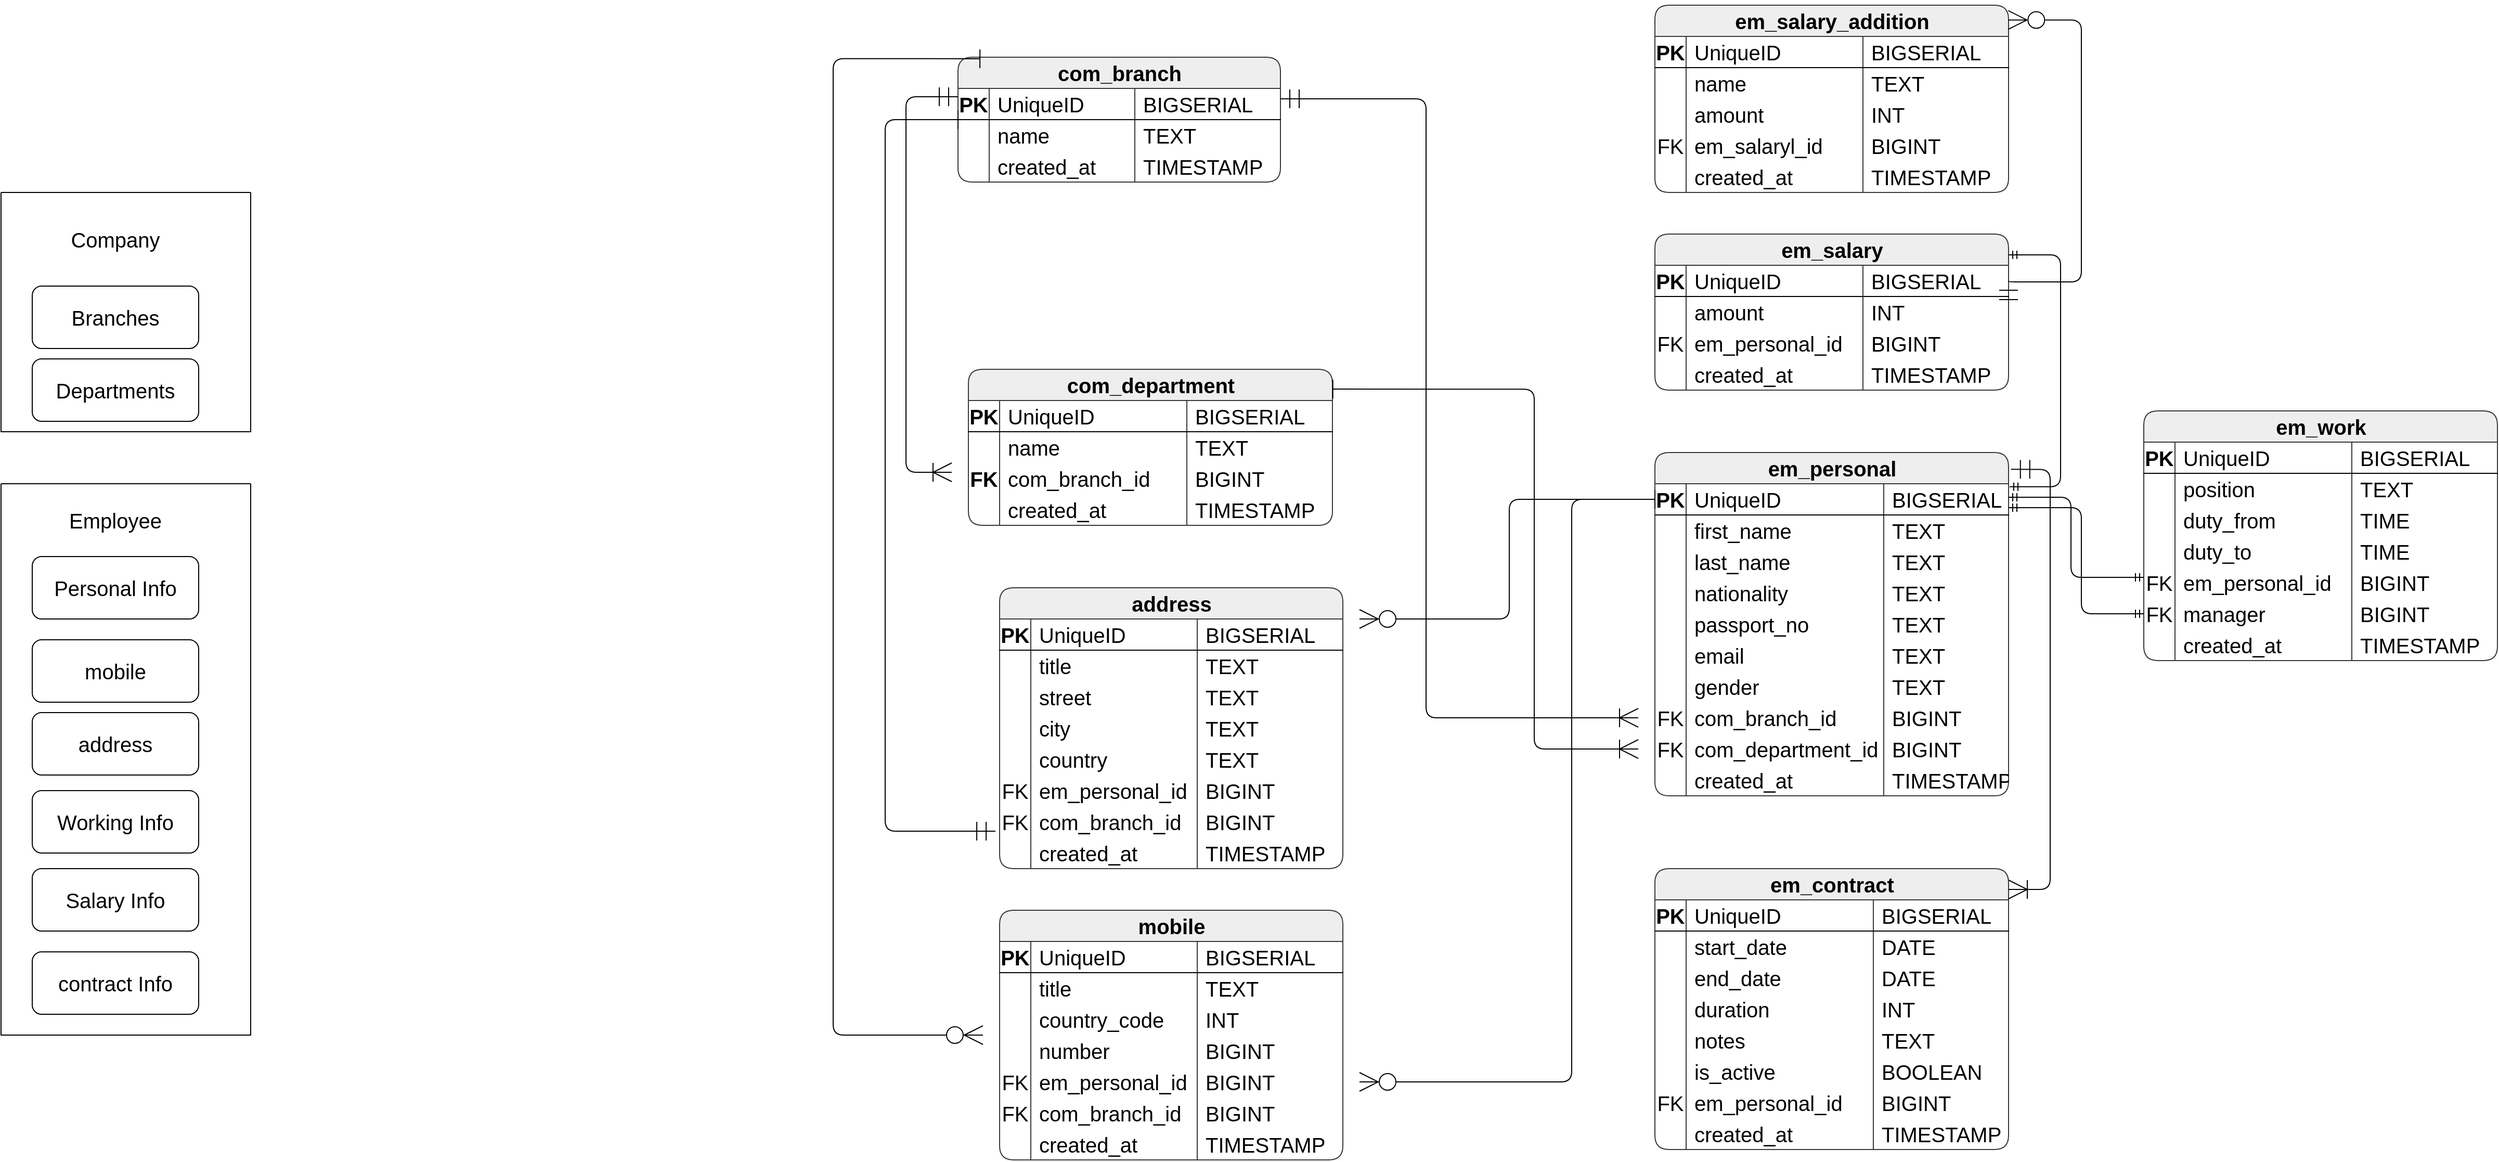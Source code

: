 <mxfile version="21.6.3" type="device">
  <diagram name="Page-1" id="7H7-iU8T7uSPTgL-joCV">
    <mxGraphModel dx="2163" dy="1618" grid="0" gridSize="10" guides="1" tooltips="1" connect="1" arrows="1" fold="1" page="0" pageScale="1" pageWidth="827" pageHeight="1169" math="0" shadow="0">
      <root>
        <mxCell id="0" />
        <mxCell id="1" parent="0" />
        <mxCell id="VEAYyaZn8zi7UT8q09-s-1" value="Branches" style="rounded=1;whiteSpace=wrap;html=1;hachureGap=4;fontFamily=Helvetica;fontSize=20;" vertex="1" parent="1">
          <mxGeometry x="60" y="100" width="160" height="60" as="geometry" />
        </mxCell>
        <mxCell id="VEAYyaZn8zi7UT8q09-s-2" value="Personal Info" style="rounded=1;whiteSpace=wrap;html=1;hachureGap=4;fontFamily=Helvetica;fontSize=20;" vertex="1" parent="1">
          <mxGeometry x="60" y="360" width="160" height="60" as="geometry" />
        </mxCell>
        <mxCell id="VEAYyaZn8zi7UT8q09-s-4" value="Company" style="text;html=1;strokeColor=none;fillColor=none;align=center;verticalAlign=middle;whiteSpace=wrap;rounded=1;fontSize=20;fontFamily=Helvetica;" vertex="1" parent="1">
          <mxGeometry x="110" y="40" width="60" height="30" as="geometry" />
        </mxCell>
        <mxCell id="VEAYyaZn8zi7UT8q09-s-7" value="Employee" style="text;html=1;strokeColor=none;fillColor=none;align=center;verticalAlign=middle;whiteSpace=wrap;rounded=1;fontSize=20;fontFamily=Helvetica;" vertex="1" parent="1">
          <mxGeometry x="110" y="310" width="60" height="30" as="geometry" />
        </mxCell>
        <mxCell id="VEAYyaZn8zi7UT8q09-s-8" value="mobile" style="rounded=1;whiteSpace=wrap;html=1;hachureGap=4;fontFamily=Helvetica;fontSize=20;" vertex="1" parent="1">
          <mxGeometry x="60" y="440" width="160" height="60" as="geometry" />
        </mxCell>
        <mxCell id="VEAYyaZn8zi7UT8q09-s-9" value="" style="swimlane;startSize=0;hachureGap=4;fontFamily=Helvetica;fontSize=20;rounded=1;" vertex="1" parent="1">
          <mxGeometry x="30" y="10" width="240" height="230" as="geometry">
            <mxRectangle x="30" y="10" width="50" height="40" as="alternateBounds" />
          </mxGeometry>
        </mxCell>
        <mxCell id="VEAYyaZn8zi7UT8q09-s-13" value="Departments" style="rounded=1;whiteSpace=wrap;html=1;hachureGap=4;fontFamily=Helvetica;fontSize=20;" vertex="1" parent="VEAYyaZn8zi7UT8q09-s-9">
          <mxGeometry x="30" y="160" width="160" height="60" as="geometry" />
        </mxCell>
        <mxCell id="VEAYyaZn8zi7UT8q09-s-10" value="" style="swimlane;startSize=0;hachureGap=4;fontFamily=Helvetica;fontSize=20;rounded=1;" vertex="1" parent="1">
          <mxGeometry x="30" y="290" width="240" height="530" as="geometry">
            <mxRectangle x="30" y="10" width="50" height="40" as="alternateBounds" />
          </mxGeometry>
        </mxCell>
        <mxCell id="VEAYyaZn8zi7UT8q09-s-11" value="Working Info" style="rounded=1;whiteSpace=wrap;html=1;hachureGap=4;fontFamily=Helvetica;fontSize=20;" vertex="1" parent="VEAYyaZn8zi7UT8q09-s-10">
          <mxGeometry x="30" y="295" width="160" height="60" as="geometry" />
        </mxCell>
        <mxCell id="VEAYyaZn8zi7UT8q09-s-12" value="Salary Info" style="rounded=1;whiteSpace=wrap;html=1;hachureGap=4;fontFamily=Helvetica;fontSize=20;" vertex="1" parent="VEAYyaZn8zi7UT8q09-s-10">
          <mxGeometry x="30" y="370" width="160" height="60" as="geometry" />
        </mxCell>
        <mxCell id="VEAYyaZn8zi7UT8q09-s-161" value="address" style="rounded=1;whiteSpace=wrap;html=1;hachureGap=4;fontFamily=Helvetica;fontSize=20;" vertex="1" parent="VEAYyaZn8zi7UT8q09-s-10">
          <mxGeometry x="30" y="220" width="160" height="60" as="geometry" />
        </mxCell>
        <mxCell id="VEAYyaZn8zi7UT8q09-s-212" value="contract Info" style="rounded=1;whiteSpace=wrap;html=1;hachureGap=4;fontFamily=Helvetica;fontSize=20;" vertex="1" parent="VEAYyaZn8zi7UT8q09-s-10">
          <mxGeometry x="30" y="450" width="160" height="60" as="geometry" />
        </mxCell>
        <mxCell id="VEAYyaZn8zi7UT8q09-s-14" value="com_branch" style="shape=table;startSize=30;container=1;collapsible=1;childLayout=tableLayout;fixedRows=1;rowLines=0;fontStyle=1;align=center;resizeLast=1;html=1;hachureGap=4;fontFamily=Helvetica;fontSize=20;fillColor=#eeeeee;strokeColor=#36393d;rounded=1;" vertex="1" parent="1">
          <mxGeometry x="950" y="-120" width="310" height="120" as="geometry" />
        </mxCell>
        <mxCell id="VEAYyaZn8zi7UT8q09-s-15" value="" style="shape=tableRow;horizontal=0;startSize=0;swimlaneHead=0;swimlaneBody=0;fillColor=none;collapsible=0;dropTarget=0;points=[[0,0.5],[1,0.5]];portConstraint=eastwest;top=0;left=0;right=0;bottom=1;hachureGap=4;fontFamily=Helvetica;fontSize=20;rounded=1;" vertex="1" parent="VEAYyaZn8zi7UT8q09-s-14">
          <mxGeometry y="30" width="310" height="30" as="geometry" />
        </mxCell>
        <mxCell id="VEAYyaZn8zi7UT8q09-s-16" value="PK" style="shape=partialRectangle;connectable=0;fillColor=none;top=0;left=0;bottom=0;right=0;fontStyle=1;overflow=hidden;whiteSpace=wrap;html=1;hachureGap=4;fontFamily=Helvetica;fontSize=20;rounded=1;" vertex="1" parent="VEAYyaZn8zi7UT8q09-s-15">
          <mxGeometry width="30" height="30" as="geometry">
            <mxRectangle width="30" height="30" as="alternateBounds" />
          </mxGeometry>
        </mxCell>
        <mxCell id="VEAYyaZn8zi7UT8q09-s-17" value="UniqueID" style="shape=partialRectangle;connectable=0;fillColor=none;top=0;left=0;bottom=0;right=0;align=left;spacingLeft=6;fontStyle=0;overflow=hidden;whiteSpace=wrap;html=1;hachureGap=4;fontFamily=Helvetica;fontSize=20;rounded=1;" vertex="1" parent="VEAYyaZn8zi7UT8q09-s-15">
          <mxGeometry x="30" width="140" height="30" as="geometry">
            <mxRectangle width="140" height="30" as="alternateBounds" />
          </mxGeometry>
        </mxCell>
        <mxCell id="VEAYyaZn8zi7UT8q09-s-48" value="BIGSERIAL" style="shape=partialRectangle;connectable=0;fillColor=none;top=0;left=0;bottom=0;right=0;align=left;spacingLeft=6;fontStyle=0;overflow=hidden;whiteSpace=wrap;html=1;hachureGap=4;fontFamily=Helvetica;fontSize=20;rounded=1;" vertex="1" parent="VEAYyaZn8zi7UT8q09-s-15">
          <mxGeometry x="170" width="140" height="30" as="geometry">
            <mxRectangle width="140" height="30" as="alternateBounds" />
          </mxGeometry>
        </mxCell>
        <mxCell id="VEAYyaZn8zi7UT8q09-s-18" value="" style="shape=tableRow;horizontal=0;startSize=0;swimlaneHead=0;swimlaneBody=0;fillColor=none;collapsible=0;dropTarget=0;points=[[0,0.5],[1,0.5]];portConstraint=eastwest;top=0;left=0;right=0;bottom=0;hachureGap=4;fontFamily=Helvetica;fontSize=20;rounded=1;" vertex="1" parent="VEAYyaZn8zi7UT8q09-s-14">
          <mxGeometry y="60" width="310" height="30" as="geometry" />
        </mxCell>
        <mxCell id="VEAYyaZn8zi7UT8q09-s-19" value="" style="shape=partialRectangle;connectable=0;fillColor=none;top=0;left=0;bottom=0;right=0;editable=1;overflow=hidden;whiteSpace=wrap;html=1;hachureGap=4;fontFamily=Helvetica;fontSize=20;rounded=1;" vertex="1" parent="VEAYyaZn8zi7UT8q09-s-18">
          <mxGeometry width="30" height="30" as="geometry">
            <mxRectangle width="30" height="30" as="alternateBounds" />
          </mxGeometry>
        </mxCell>
        <mxCell id="VEAYyaZn8zi7UT8q09-s-20" value="name" style="shape=partialRectangle;connectable=0;fillColor=none;top=0;left=0;bottom=0;right=0;align=left;spacingLeft=6;overflow=hidden;whiteSpace=wrap;html=1;hachureGap=4;fontFamily=Helvetica;fontSize=20;rounded=1;" vertex="1" parent="VEAYyaZn8zi7UT8q09-s-18">
          <mxGeometry x="30" width="140" height="30" as="geometry">
            <mxRectangle width="140" height="30" as="alternateBounds" />
          </mxGeometry>
        </mxCell>
        <mxCell id="VEAYyaZn8zi7UT8q09-s-49" value="TEXT" style="shape=partialRectangle;connectable=0;fillColor=none;top=0;left=0;bottom=0;right=0;align=left;spacingLeft=6;overflow=hidden;whiteSpace=wrap;html=1;hachureGap=4;fontFamily=Helvetica;fontSize=20;rounded=1;" vertex="1" parent="VEAYyaZn8zi7UT8q09-s-18">
          <mxGeometry x="170" width="140" height="30" as="geometry">
            <mxRectangle width="140" height="30" as="alternateBounds" />
          </mxGeometry>
        </mxCell>
        <mxCell id="VEAYyaZn8zi7UT8q09-s-101" value="" style="shape=tableRow;horizontal=0;startSize=0;swimlaneHead=0;swimlaneBody=0;fillColor=none;collapsible=0;dropTarget=0;points=[[0,0.5],[1,0.5]];portConstraint=eastwest;top=0;left=0;right=0;bottom=0;hachureGap=4;fontFamily=Helvetica;fontSize=20;rounded=1;" vertex="1" parent="VEAYyaZn8zi7UT8q09-s-14">
          <mxGeometry y="90" width="310" height="30" as="geometry" />
        </mxCell>
        <mxCell id="VEAYyaZn8zi7UT8q09-s-102" value="" style="shape=partialRectangle;connectable=0;fillColor=none;top=0;left=0;bottom=0;right=0;editable=1;overflow=hidden;whiteSpace=wrap;html=1;hachureGap=4;fontFamily=Helvetica;fontSize=20;rounded=1;" vertex="1" parent="VEAYyaZn8zi7UT8q09-s-101">
          <mxGeometry width="30" height="30" as="geometry">
            <mxRectangle width="30" height="30" as="alternateBounds" />
          </mxGeometry>
        </mxCell>
        <mxCell id="VEAYyaZn8zi7UT8q09-s-103" value="created_at" style="shape=partialRectangle;connectable=0;fillColor=none;top=0;left=0;bottom=0;right=0;align=left;spacingLeft=6;overflow=hidden;whiteSpace=wrap;html=1;hachureGap=4;fontFamily=Helvetica;fontSize=20;rounded=1;" vertex="1" parent="VEAYyaZn8zi7UT8q09-s-101">
          <mxGeometry x="30" width="140" height="30" as="geometry">
            <mxRectangle width="140" height="30" as="alternateBounds" />
          </mxGeometry>
        </mxCell>
        <mxCell id="VEAYyaZn8zi7UT8q09-s-104" value="TIMESTAMP" style="shape=partialRectangle;connectable=0;fillColor=none;top=0;left=0;bottom=0;right=0;align=left;spacingLeft=6;overflow=hidden;whiteSpace=wrap;html=1;hachureGap=4;fontFamily=Helvetica;fontSize=20;rounded=1;" vertex="1" parent="VEAYyaZn8zi7UT8q09-s-101">
          <mxGeometry x="170" width="140" height="30" as="geometry">
            <mxRectangle width="140" height="30" as="alternateBounds" />
          </mxGeometry>
        </mxCell>
        <mxCell id="VEAYyaZn8zi7UT8q09-s-53" value="com_department" style="shape=table;startSize=30;container=1;collapsible=1;childLayout=tableLayout;fixedRows=1;rowLines=0;fontStyle=1;align=center;resizeLast=1;html=1;hachureGap=4;fontFamily=Helvetica;fontSize=20;fillColor=#eeeeee;strokeColor=#36393d;rounded=1;" vertex="1" parent="1">
          <mxGeometry x="960" y="180" width="350" height="150" as="geometry" />
        </mxCell>
        <mxCell id="VEAYyaZn8zi7UT8q09-s-54" value="" style="shape=tableRow;horizontal=0;startSize=0;swimlaneHead=0;swimlaneBody=0;fillColor=none;collapsible=0;dropTarget=0;points=[[0,0.5],[1,0.5]];portConstraint=eastwest;top=0;left=0;right=0;bottom=1;hachureGap=4;fontFamily=Helvetica;fontSize=20;rounded=1;" vertex="1" parent="VEAYyaZn8zi7UT8q09-s-53">
          <mxGeometry y="30" width="350" height="30" as="geometry" />
        </mxCell>
        <mxCell id="VEAYyaZn8zi7UT8q09-s-55" value="PK" style="shape=partialRectangle;connectable=0;fillColor=none;top=0;left=0;bottom=0;right=0;fontStyle=1;overflow=hidden;whiteSpace=wrap;html=1;hachureGap=4;fontFamily=Helvetica;fontSize=20;rounded=1;" vertex="1" parent="VEAYyaZn8zi7UT8q09-s-54">
          <mxGeometry width="30" height="30" as="geometry">
            <mxRectangle width="30" height="30" as="alternateBounds" />
          </mxGeometry>
        </mxCell>
        <mxCell id="VEAYyaZn8zi7UT8q09-s-56" value="UniqueID" style="shape=partialRectangle;connectable=0;fillColor=none;top=0;left=0;bottom=0;right=0;align=left;spacingLeft=6;fontStyle=0;overflow=hidden;whiteSpace=wrap;html=1;hachureGap=4;fontFamily=Helvetica;fontSize=20;rounded=1;" vertex="1" parent="VEAYyaZn8zi7UT8q09-s-54">
          <mxGeometry x="30" width="180" height="30" as="geometry">
            <mxRectangle width="180" height="30" as="alternateBounds" />
          </mxGeometry>
        </mxCell>
        <mxCell id="VEAYyaZn8zi7UT8q09-s-57" value="BIGSERIAL" style="shape=partialRectangle;connectable=0;fillColor=none;top=0;left=0;bottom=0;right=0;align=left;spacingLeft=6;fontStyle=0;overflow=hidden;whiteSpace=wrap;html=1;hachureGap=4;fontFamily=Helvetica;fontSize=20;rounded=1;" vertex="1" parent="VEAYyaZn8zi7UT8q09-s-54">
          <mxGeometry x="210" width="140" height="30" as="geometry">
            <mxRectangle width="140" height="30" as="alternateBounds" />
          </mxGeometry>
        </mxCell>
        <mxCell id="VEAYyaZn8zi7UT8q09-s-58" value="" style="shape=tableRow;horizontal=0;startSize=0;swimlaneHead=0;swimlaneBody=0;fillColor=none;collapsible=0;dropTarget=0;points=[[0,0.5],[1,0.5]];portConstraint=eastwest;top=0;left=0;right=0;bottom=0;hachureGap=4;fontFamily=Helvetica;fontSize=20;rounded=1;" vertex="1" parent="VEAYyaZn8zi7UT8q09-s-53">
          <mxGeometry y="60" width="350" height="30" as="geometry" />
        </mxCell>
        <mxCell id="VEAYyaZn8zi7UT8q09-s-59" value="" style="shape=partialRectangle;connectable=0;fillColor=none;top=0;left=0;bottom=0;right=0;editable=1;overflow=hidden;whiteSpace=wrap;html=1;hachureGap=4;fontFamily=Helvetica;fontSize=20;rounded=1;" vertex="1" parent="VEAYyaZn8zi7UT8q09-s-58">
          <mxGeometry width="30" height="30" as="geometry">
            <mxRectangle width="30" height="30" as="alternateBounds" />
          </mxGeometry>
        </mxCell>
        <mxCell id="VEAYyaZn8zi7UT8q09-s-60" value="name" style="shape=partialRectangle;connectable=0;fillColor=none;top=0;left=0;bottom=0;right=0;align=left;spacingLeft=6;overflow=hidden;whiteSpace=wrap;html=1;hachureGap=4;fontFamily=Helvetica;fontSize=20;rounded=1;" vertex="1" parent="VEAYyaZn8zi7UT8q09-s-58">
          <mxGeometry x="30" width="180" height="30" as="geometry">
            <mxRectangle width="180" height="30" as="alternateBounds" />
          </mxGeometry>
        </mxCell>
        <mxCell id="VEAYyaZn8zi7UT8q09-s-61" value="TEXT" style="shape=partialRectangle;connectable=0;fillColor=none;top=0;left=0;bottom=0;right=0;align=left;spacingLeft=6;overflow=hidden;whiteSpace=wrap;html=1;hachureGap=4;fontFamily=Helvetica;fontSize=20;rounded=1;" vertex="1" parent="VEAYyaZn8zi7UT8q09-s-58">
          <mxGeometry x="210" width="140" height="30" as="geometry">
            <mxRectangle width="140" height="30" as="alternateBounds" />
          </mxGeometry>
        </mxCell>
        <mxCell id="VEAYyaZn8zi7UT8q09-s-62" value="" style="shape=tableRow;horizontal=0;startSize=0;swimlaneHead=0;swimlaneBody=0;fillColor=none;collapsible=0;dropTarget=0;points=[[0,0.5],[1,0.5]];portConstraint=eastwest;top=0;left=0;right=0;bottom=0;hachureGap=4;fontFamily=Helvetica;fontSize=20;rounded=1;" vertex="1" parent="VEAYyaZn8zi7UT8q09-s-53">
          <mxGeometry y="90" width="350" height="30" as="geometry" />
        </mxCell>
        <mxCell id="VEAYyaZn8zi7UT8q09-s-63" value="FK" style="shape=partialRectangle;connectable=0;fillColor=none;top=0;left=0;bottom=0;right=0;editable=1;overflow=hidden;whiteSpace=wrap;html=1;hachureGap=4;fontFamily=Helvetica;fontSize=20;rounded=1;fontStyle=1" vertex="1" parent="VEAYyaZn8zi7UT8q09-s-62">
          <mxGeometry width="30" height="30" as="geometry">
            <mxRectangle width="30" height="30" as="alternateBounds" />
          </mxGeometry>
        </mxCell>
        <mxCell id="VEAYyaZn8zi7UT8q09-s-64" value="com_branch_id" style="shape=partialRectangle;connectable=0;fillColor=none;top=0;left=0;bottom=0;right=0;align=left;spacingLeft=6;overflow=hidden;whiteSpace=wrap;html=1;hachureGap=4;fontFamily=Helvetica;fontSize=20;rounded=1;" vertex="1" parent="VEAYyaZn8zi7UT8q09-s-62">
          <mxGeometry x="30" width="180" height="30" as="geometry">
            <mxRectangle width="180" height="30" as="alternateBounds" />
          </mxGeometry>
        </mxCell>
        <mxCell id="VEAYyaZn8zi7UT8q09-s-65" value="BIGINT" style="shape=partialRectangle;connectable=0;fillColor=none;top=0;left=0;bottom=0;right=0;align=left;spacingLeft=6;overflow=hidden;whiteSpace=wrap;html=1;hachureGap=4;fontFamily=Helvetica;fontSize=20;rounded=1;" vertex="1" parent="VEAYyaZn8zi7UT8q09-s-62">
          <mxGeometry x="210" width="140" height="30" as="geometry">
            <mxRectangle width="140" height="30" as="alternateBounds" />
          </mxGeometry>
        </mxCell>
        <mxCell id="VEAYyaZn8zi7UT8q09-s-105" value="" style="shape=tableRow;horizontal=0;startSize=0;swimlaneHead=0;swimlaneBody=0;fillColor=none;collapsible=0;dropTarget=0;points=[[0,0.5],[1,0.5]];portConstraint=eastwest;top=0;left=0;right=0;bottom=0;hachureGap=4;fontFamily=Helvetica;fontSize=20;rounded=1;" vertex="1" parent="VEAYyaZn8zi7UT8q09-s-53">
          <mxGeometry y="120" width="350" height="30" as="geometry" />
        </mxCell>
        <mxCell id="VEAYyaZn8zi7UT8q09-s-106" value="" style="shape=partialRectangle;connectable=0;fillColor=none;top=0;left=0;bottom=0;right=0;editable=1;overflow=hidden;whiteSpace=wrap;html=1;hachureGap=4;fontFamily=Helvetica;fontSize=20;rounded=1;fontStyle=1" vertex="1" parent="VEAYyaZn8zi7UT8q09-s-105">
          <mxGeometry width="30" height="30" as="geometry">
            <mxRectangle width="30" height="30" as="alternateBounds" />
          </mxGeometry>
        </mxCell>
        <mxCell id="VEAYyaZn8zi7UT8q09-s-107" value="created_at" style="shape=partialRectangle;connectable=0;fillColor=none;top=0;left=0;bottom=0;right=0;align=left;spacingLeft=6;overflow=hidden;whiteSpace=wrap;html=1;hachureGap=4;fontFamily=Helvetica;fontSize=20;rounded=1;" vertex="1" parent="VEAYyaZn8zi7UT8q09-s-105">
          <mxGeometry x="30" width="180" height="30" as="geometry">
            <mxRectangle width="180" height="30" as="alternateBounds" />
          </mxGeometry>
        </mxCell>
        <mxCell id="VEAYyaZn8zi7UT8q09-s-108" value="TIMESTAMP" style="shape=partialRectangle;connectable=0;fillColor=none;top=0;left=0;bottom=0;right=0;align=left;spacingLeft=6;overflow=hidden;whiteSpace=wrap;html=1;hachureGap=4;fontFamily=Helvetica;fontSize=20;rounded=1;" vertex="1" parent="VEAYyaZn8zi7UT8q09-s-105">
          <mxGeometry x="210" width="140" height="30" as="geometry">
            <mxRectangle width="140" height="30" as="alternateBounds" />
          </mxGeometry>
        </mxCell>
        <mxCell id="VEAYyaZn8zi7UT8q09-s-75" value="" style="edgeStyle=orthogonalEdgeStyle;fontSize=12;html=1;endArrow=ERoneToMany;startArrow=ERmandOne;rounded=1;spacing=9;spacingRight=10;endSize=16;targetPerimeterSpacing=16;startSize=16;" edge="1" parent="1" source="VEAYyaZn8zi7UT8q09-s-15" target="VEAYyaZn8zi7UT8q09-s-62">
          <mxGeometry width="100" height="100" relative="1" as="geometry">
            <mxPoint x="920" y="-82" as="sourcePoint" />
            <mxPoint x="925.45" y="279" as="targetPoint" />
            <Array as="points">
              <mxPoint x="900" y="-82" />
              <mxPoint x="900" y="279" />
            </Array>
          </mxGeometry>
        </mxCell>
        <mxCell id="VEAYyaZn8zi7UT8q09-s-76" value="em_personal" style="shape=table;startSize=30;container=1;collapsible=1;childLayout=tableLayout;fixedRows=1;rowLines=0;fontStyle=1;align=center;resizeLast=1;html=1;hachureGap=4;fontFamily=Helvetica;fontSize=20;fillColor=#eeeeee;strokeColor=#36393d;rounded=1;" vertex="1" parent="1">
          <mxGeometry x="1620" y="260" width="340" height="330" as="geometry" />
        </mxCell>
        <mxCell id="VEAYyaZn8zi7UT8q09-s-77" value="" style="shape=tableRow;horizontal=0;startSize=0;swimlaneHead=0;swimlaneBody=0;fillColor=none;collapsible=0;dropTarget=0;points=[[0,0.5],[1,0.5]];portConstraint=eastwest;top=0;left=0;right=0;bottom=1;hachureGap=4;fontFamily=Helvetica;fontSize=20;rounded=1;" vertex="1" parent="VEAYyaZn8zi7UT8q09-s-76">
          <mxGeometry y="30" width="340" height="30" as="geometry" />
        </mxCell>
        <mxCell id="VEAYyaZn8zi7UT8q09-s-78" value="PK" style="shape=partialRectangle;connectable=0;fillColor=none;top=0;left=0;bottom=0;right=0;fontStyle=1;overflow=hidden;whiteSpace=wrap;html=1;hachureGap=4;fontFamily=Helvetica;fontSize=20;rounded=1;" vertex="1" parent="VEAYyaZn8zi7UT8q09-s-77">
          <mxGeometry width="30" height="30" as="geometry">
            <mxRectangle width="30" height="30" as="alternateBounds" />
          </mxGeometry>
        </mxCell>
        <mxCell id="VEAYyaZn8zi7UT8q09-s-79" value="UniqueID" style="shape=partialRectangle;connectable=0;fillColor=none;top=0;left=0;bottom=0;right=0;align=left;spacingLeft=6;fontStyle=0;overflow=hidden;whiteSpace=wrap;html=1;hachureGap=4;fontFamily=Helvetica;fontSize=20;rounded=1;" vertex="1" parent="VEAYyaZn8zi7UT8q09-s-77">
          <mxGeometry x="30" width="190" height="30" as="geometry">
            <mxRectangle width="190" height="30" as="alternateBounds" />
          </mxGeometry>
        </mxCell>
        <mxCell id="VEAYyaZn8zi7UT8q09-s-80" value="BIGSERIAL" style="shape=partialRectangle;connectable=0;fillColor=none;top=0;left=0;bottom=0;right=0;align=left;spacingLeft=6;fontStyle=0;overflow=hidden;whiteSpace=wrap;html=1;hachureGap=4;fontFamily=Helvetica;fontSize=20;rounded=1;" vertex="1" parent="VEAYyaZn8zi7UT8q09-s-77">
          <mxGeometry x="220" width="120" height="30" as="geometry">
            <mxRectangle width="120" height="30" as="alternateBounds" />
          </mxGeometry>
        </mxCell>
        <mxCell id="VEAYyaZn8zi7UT8q09-s-81" value="" style="shape=tableRow;horizontal=0;startSize=0;swimlaneHead=0;swimlaneBody=0;fillColor=none;collapsible=0;dropTarget=0;points=[[0,0.5],[1,0.5]];portConstraint=eastwest;top=0;left=0;right=0;bottom=0;hachureGap=4;fontFamily=Helvetica;fontSize=20;rounded=1;" vertex="1" parent="VEAYyaZn8zi7UT8q09-s-76">
          <mxGeometry y="60" width="340" height="30" as="geometry" />
        </mxCell>
        <mxCell id="VEAYyaZn8zi7UT8q09-s-82" value="" style="shape=partialRectangle;connectable=0;fillColor=none;top=0;left=0;bottom=0;right=0;editable=1;overflow=hidden;whiteSpace=wrap;html=1;hachureGap=4;fontFamily=Helvetica;fontSize=20;rounded=1;" vertex="1" parent="VEAYyaZn8zi7UT8q09-s-81">
          <mxGeometry width="30" height="30" as="geometry">
            <mxRectangle width="30" height="30" as="alternateBounds" />
          </mxGeometry>
        </mxCell>
        <mxCell id="VEAYyaZn8zi7UT8q09-s-83" value="first_name" style="shape=partialRectangle;connectable=0;fillColor=none;top=0;left=0;bottom=0;right=0;align=left;spacingLeft=6;overflow=hidden;whiteSpace=wrap;html=1;hachureGap=4;fontFamily=Helvetica;fontSize=20;rounded=1;" vertex="1" parent="VEAYyaZn8zi7UT8q09-s-81">
          <mxGeometry x="30" width="190" height="30" as="geometry">
            <mxRectangle width="190" height="30" as="alternateBounds" />
          </mxGeometry>
        </mxCell>
        <mxCell id="VEAYyaZn8zi7UT8q09-s-84" value="TEXT" style="shape=partialRectangle;connectable=0;fillColor=none;top=0;left=0;bottom=0;right=0;align=left;spacingLeft=6;overflow=hidden;whiteSpace=wrap;html=1;hachureGap=4;fontFamily=Helvetica;fontSize=20;rounded=1;" vertex="1" parent="VEAYyaZn8zi7UT8q09-s-81">
          <mxGeometry x="220" width="120" height="30" as="geometry">
            <mxRectangle width="120" height="30" as="alternateBounds" />
          </mxGeometry>
        </mxCell>
        <mxCell id="VEAYyaZn8zi7UT8q09-s-85" value="" style="shape=tableRow;horizontal=0;startSize=0;swimlaneHead=0;swimlaneBody=0;fillColor=none;collapsible=0;dropTarget=0;points=[[0,0.5],[1,0.5]];portConstraint=eastwest;top=0;left=0;right=0;bottom=0;hachureGap=4;fontFamily=Helvetica;fontSize=20;rounded=1;" vertex="1" parent="VEAYyaZn8zi7UT8q09-s-76">
          <mxGeometry y="90" width="340" height="30" as="geometry" />
        </mxCell>
        <mxCell id="VEAYyaZn8zi7UT8q09-s-86" value="" style="shape=partialRectangle;connectable=0;fillColor=none;top=0;left=0;bottom=0;right=0;editable=1;overflow=hidden;whiteSpace=wrap;html=1;hachureGap=4;fontFamily=Helvetica;fontSize=20;rounded=1;" vertex="1" parent="VEAYyaZn8zi7UT8q09-s-85">
          <mxGeometry width="30" height="30" as="geometry">
            <mxRectangle width="30" height="30" as="alternateBounds" />
          </mxGeometry>
        </mxCell>
        <mxCell id="VEAYyaZn8zi7UT8q09-s-87" value="last_name" style="shape=partialRectangle;connectable=0;fillColor=none;top=0;left=0;bottom=0;right=0;align=left;spacingLeft=6;overflow=hidden;whiteSpace=wrap;html=1;hachureGap=4;fontFamily=Helvetica;fontSize=20;rounded=1;" vertex="1" parent="VEAYyaZn8zi7UT8q09-s-85">
          <mxGeometry x="30" width="190" height="30" as="geometry">
            <mxRectangle width="190" height="30" as="alternateBounds" />
          </mxGeometry>
        </mxCell>
        <mxCell id="VEAYyaZn8zi7UT8q09-s-88" value="TEXT" style="shape=partialRectangle;connectable=0;fillColor=none;top=0;left=0;bottom=0;right=0;align=left;spacingLeft=6;overflow=hidden;whiteSpace=wrap;html=1;hachureGap=4;fontFamily=Helvetica;fontSize=20;rounded=1;" vertex="1" parent="VEAYyaZn8zi7UT8q09-s-85">
          <mxGeometry x="220" width="120" height="30" as="geometry">
            <mxRectangle width="120" height="30" as="alternateBounds" />
          </mxGeometry>
        </mxCell>
        <mxCell id="VEAYyaZn8zi7UT8q09-s-89" value="" style="shape=tableRow;horizontal=0;startSize=0;swimlaneHead=0;swimlaneBody=0;fillColor=none;collapsible=0;dropTarget=0;points=[[0,0.5],[1,0.5]];portConstraint=eastwest;top=0;left=0;right=0;bottom=0;hachureGap=4;fontFamily=Helvetica;fontSize=20;rounded=1;" vertex="1" parent="VEAYyaZn8zi7UT8q09-s-76">
          <mxGeometry y="120" width="340" height="30" as="geometry" />
        </mxCell>
        <mxCell id="VEAYyaZn8zi7UT8q09-s-90" value="" style="shape=partialRectangle;connectable=0;fillColor=none;top=0;left=0;bottom=0;right=0;editable=1;overflow=hidden;whiteSpace=wrap;html=1;hachureGap=4;fontFamily=Helvetica;fontSize=20;rounded=1;" vertex="1" parent="VEAYyaZn8zi7UT8q09-s-89">
          <mxGeometry width="30" height="30" as="geometry">
            <mxRectangle width="30" height="30" as="alternateBounds" />
          </mxGeometry>
        </mxCell>
        <mxCell id="VEAYyaZn8zi7UT8q09-s-91" value="nationality" style="shape=partialRectangle;connectable=0;fillColor=none;top=0;left=0;bottom=0;right=0;align=left;spacingLeft=6;overflow=hidden;whiteSpace=wrap;html=1;hachureGap=4;fontFamily=Helvetica;fontSize=20;rounded=1;" vertex="1" parent="VEAYyaZn8zi7UT8q09-s-89">
          <mxGeometry x="30" width="190" height="30" as="geometry">
            <mxRectangle width="190" height="30" as="alternateBounds" />
          </mxGeometry>
        </mxCell>
        <mxCell id="VEAYyaZn8zi7UT8q09-s-92" value="TEXT" style="shape=partialRectangle;connectable=0;fillColor=none;top=0;left=0;bottom=0;right=0;align=left;spacingLeft=6;overflow=hidden;whiteSpace=wrap;html=1;hachureGap=4;fontFamily=Helvetica;fontSize=20;rounded=1;" vertex="1" parent="VEAYyaZn8zi7UT8q09-s-89">
          <mxGeometry x="220" width="120" height="30" as="geometry">
            <mxRectangle width="120" height="30" as="alternateBounds" />
          </mxGeometry>
        </mxCell>
        <mxCell id="VEAYyaZn8zi7UT8q09-s-93" value="" style="shape=tableRow;horizontal=0;startSize=0;swimlaneHead=0;swimlaneBody=0;fillColor=none;collapsible=0;dropTarget=0;points=[[0,0.5],[1,0.5]];portConstraint=eastwest;top=0;left=0;right=0;bottom=0;hachureGap=4;fontFamily=Helvetica;fontSize=20;rounded=1;" vertex="1" parent="VEAYyaZn8zi7UT8q09-s-76">
          <mxGeometry y="150" width="340" height="30" as="geometry" />
        </mxCell>
        <mxCell id="VEAYyaZn8zi7UT8q09-s-94" value="" style="shape=partialRectangle;connectable=0;fillColor=none;top=0;left=0;bottom=0;right=0;editable=1;overflow=hidden;whiteSpace=wrap;html=1;hachureGap=4;fontFamily=Helvetica;fontSize=20;rounded=1;" vertex="1" parent="VEAYyaZn8zi7UT8q09-s-93">
          <mxGeometry width="30" height="30" as="geometry">
            <mxRectangle width="30" height="30" as="alternateBounds" />
          </mxGeometry>
        </mxCell>
        <mxCell id="VEAYyaZn8zi7UT8q09-s-95" value="passport_no" style="shape=partialRectangle;connectable=0;fillColor=none;top=0;left=0;bottom=0;right=0;align=left;spacingLeft=6;overflow=hidden;whiteSpace=wrap;html=1;hachureGap=4;fontFamily=Helvetica;fontSize=20;rounded=1;" vertex="1" parent="VEAYyaZn8zi7UT8q09-s-93">
          <mxGeometry x="30" width="190" height="30" as="geometry">
            <mxRectangle width="190" height="30" as="alternateBounds" />
          </mxGeometry>
        </mxCell>
        <mxCell id="VEAYyaZn8zi7UT8q09-s-96" value="TEXT" style="shape=partialRectangle;connectable=0;fillColor=none;top=0;left=0;bottom=0;right=0;align=left;spacingLeft=6;overflow=hidden;whiteSpace=wrap;html=1;hachureGap=4;fontFamily=Helvetica;fontSize=20;rounded=1;" vertex="1" parent="VEAYyaZn8zi7UT8q09-s-93">
          <mxGeometry x="220" width="120" height="30" as="geometry">
            <mxRectangle width="120" height="30" as="alternateBounds" />
          </mxGeometry>
        </mxCell>
        <mxCell id="VEAYyaZn8zi7UT8q09-s-97" value="" style="shape=tableRow;horizontal=0;startSize=0;swimlaneHead=0;swimlaneBody=0;fillColor=none;collapsible=0;dropTarget=0;points=[[0,0.5],[1,0.5]];portConstraint=eastwest;top=0;left=0;right=0;bottom=0;hachureGap=4;fontFamily=Helvetica;fontSize=20;rounded=1;" vertex="1" parent="VEAYyaZn8zi7UT8q09-s-76">
          <mxGeometry y="180" width="340" height="30" as="geometry" />
        </mxCell>
        <mxCell id="VEAYyaZn8zi7UT8q09-s-98" value="" style="shape=partialRectangle;connectable=0;fillColor=none;top=0;left=0;bottom=0;right=0;editable=1;overflow=hidden;whiteSpace=wrap;html=1;hachureGap=4;fontFamily=Helvetica;fontSize=20;rounded=1;" vertex="1" parent="VEAYyaZn8zi7UT8q09-s-97">
          <mxGeometry width="30" height="30" as="geometry">
            <mxRectangle width="30" height="30" as="alternateBounds" />
          </mxGeometry>
        </mxCell>
        <mxCell id="VEAYyaZn8zi7UT8q09-s-99" value="email" style="shape=partialRectangle;connectable=0;fillColor=none;top=0;left=0;bottom=0;right=0;align=left;spacingLeft=6;overflow=hidden;whiteSpace=wrap;html=1;hachureGap=4;fontFamily=Helvetica;fontSize=20;rounded=1;" vertex="1" parent="VEAYyaZn8zi7UT8q09-s-97">
          <mxGeometry x="30" width="190" height="30" as="geometry">
            <mxRectangle width="190" height="30" as="alternateBounds" />
          </mxGeometry>
        </mxCell>
        <mxCell id="VEAYyaZn8zi7UT8q09-s-100" value="TEXT" style="shape=partialRectangle;connectable=0;fillColor=none;top=0;left=0;bottom=0;right=0;align=left;spacingLeft=6;overflow=hidden;whiteSpace=wrap;html=1;hachureGap=4;fontFamily=Helvetica;fontSize=20;rounded=1;" vertex="1" parent="VEAYyaZn8zi7UT8q09-s-97">
          <mxGeometry x="220" width="120" height="30" as="geometry">
            <mxRectangle width="120" height="30" as="alternateBounds" />
          </mxGeometry>
        </mxCell>
        <mxCell id="VEAYyaZn8zi7UT8q09-s-162" value="" style="shape=tableRow;horizontal=0;startSize=0;swimlaneHead=0;swimlaneBody=0;fillColor=none;collapsible=0;dropTarget=0;points=[[0,0.5],[1,0.5]];portConstraint=eastwest;top=0;left=0;right=0;bottom=0;hachureGap=4;fontFamily=Helvetica;fontSize=20;rounded=1;" vertex="1" parent="VEAYyaZn8zi7UT8q09-s-76">
          <mxGeometry y="210" width="340" height="30" as="geometry" />
        </mxCell>
        <mxCell id="VEAYyaZn8zi7UT8q09-s-163" value="" style="shape=partialRectangle;connectable=0;fillColor=none;top=0;left=0;bottom=0;right=0;editable=1;overflow=hidden;whiteSpace=wrap;html=1;hachureGap=4;fontFamily=Helvetica;fontSize=20;rounded=1;" vertex="1" parent="VEAYyaZn8zi7UT8q09-s-162">
          <mxGeometry width="30" height="30" as="geometry">
            <mxRectangle width="30" height="30" as="alternateBounds" />
          </mxGeometry>
        </mxCell>
        <mxCell id="VEAYyaZn8zi7UT8q09-s-164" value="gender" style="shape=partialRectangle;connectable=0;fillColor=none;top=0;left=0;bottom=0;right=0;align=left;spacingLeft=6;overflow=hidden;whiteSpace=wrap;html=1;hachureGap=4;fontFamily=Helvetica;fontSize=20;rounded=1;" vertex="1" parent="VEAYyaZn8zi7UT8q09-s-162">
          <mxGeometry x="30" width="190" height="30" as="geometry">
            <mxRectangle width="190" height="30" as="alternateBounds" />
          </mxGeometry>
        </mxCell>
        <mxCell id="VEAYyaZn8zi7UT8q09-s-165" value="TEXT" style="shape=partialRectangle;connectable=0;fillColor=none;top=0;left=0;bottom=0;right=0;align=left;spacingLeft=6;overflow=hidden;whiteSpace=wrap;html=1;hachureGap=4;fontFamily=Helvetica;fontSize=20;rounded=1;" vertex="1" parent="VEAYyaZn8zi7UT8q09-s-162">
          <mxGeometry x="220" width="120" height="30" as="geometry">
            <mxRectangle width="120" height="30" as="alternateBounds" />
          </mxGeometry>
        </mxCell>
        <mxCell id="VEAYyaZn8zi7UT8q09-s-156" value="" style="shape=tableRow;horizontal=0;startSize=0;swimlaneHead=0;swimlaneBody=0;fillColor=none;collapsible=0;dropTarget=0;points=[[0,0.5],[1,0.5]];portConstraint=eastwest;top=0;left=0;right=0;bottom=0;hachureGap=4;fontFamily=Helvetica;fontSize=20;rounded=1;" vertex="1" parent="VEAYyaZn8zi7UT8q09-s-76">
          <mxGeometry y="240" width="340" height="30" as="geometry" />
        </mxCell>
        <mxCell id="VEAYyaZn8zi7UT8q09-s-157" value="FK" style="shape=partialRectangle;connectable=0;fillColor=none;top=0;left=0;bottom=0;right=0;editable=1;overflow=hidden;whiteSpace=wrap;html=1;hachureGap=4;fontFamily=Helvetica;fontSize=20;rounded=1;" vertex="1" parent="VEAYyaZn8zi7UT8q09-s-156">
          <mxGeometry width="30" height="30" as="geometry">
            <mxRectangle width="30" height="30" as="alternateBounds" />
          </mxGeometry>
        </mxCell>
        <mxCell id="VEAYyaZn8zi7UT8q09-s-158" value="com_branch_id" style="shape=partialRectangle;connectable=0;fillColor=none;top=0;left=0;bottom=0;right=0;align=left;spacingLeft=6;overflow=hidden;whiteSpace=wrap;html=1;hachureGap=4;fontFamily=Helvetica;fontSize=20;rounded=1;" vertex="1" parent="VEAYyaZn8zi7UT8q09-s-156">
          <mxGeometry x="30" width="190" height="30" as="geometry">
            <mxRectangle width="190" height="30" as="alternateBounds" />
          </mxGeometry>
        </mxCell>
        <mxCell id="VEAYyaZn8zi7UT8q09-s-159" value="BIGINT" style="shape=partialRectangle;connectable=0;fillColor=none;top=0;left=0;bottom=0;right=0;align=left;spacingLeft=6;overflow=hidden;whiteSpace=wrap;html=1;hachureGap=4;fontFamily=Helvetica;fontSize=20;rounded=1;" vertex="1" parent="VEAYyaZn8zi7UT8q09-s-156">
          <mxGeometry x="220" width="120" height="30" as="geometry">
            <mxRectangle width="120" height="30" as="alternateBounds" />
          </mxGeometry>
        </mxCell>
        <mxCell id="VEAYyaZn8zi7UT8q09-s-213" value="" style="shape=tableRow;horizontal=0;startSize=0;swimlaneHead=0;swimlaneBody=0;fillColor=none;collapsible=0;dropTarget=0;points=[[0,0.5],[1,0.5]];portConstraint=eastwest;top=0;left=0;right=0;bottom=0;hachureGap=4;fontFamily=Helvetica;fontSize=20;rounded=1;" vertex="1" parent="VEAYyaZn8zi7UT8q09-s-76">
          <mxGeometry y="270" width="340" height="30" as="geometry" />
        </mxCell>
        <mxCell id="VEAYyaZn8zi7UT8q09-s-214" value="FK" style="shape=partialRectangle;connectable=0;fillColor=none;top=0;left=0;bottom=0;right=0;editable=1;overflow=hidden;whiteSpace=wrap;html=1;hachureGap=4;fontFamily=Helvetica;fontSize=20;rounded=1;" vertex="1" parent="VEAYyaZn8zi7UT8q09-s-213">
          <mxGeometry width="30" height="30" as="geometry">
            <mxRectangle width="30" height="30" as="alternateBounds" />
          </mxGeometry>
        </mxCell>
        <mxCell id="VEAYyaZn8zi7UT8q09-s-215" value="com_department_id" style="shape=partialRectangle;connectable=0;fillColor=none;top=0;left=0;bottom=0;right=0;align=left;spacingLeft=6;overflow=hidden;whiteSpace=wrap;html=1;hachureGap=4;fontFamily=Helvetica;fontSize=20;rounded=1;" vertex="1" parent="VEAYyaZn8zi7UT8q09-s-213">
          <mxGeometry x="30" width="190" height="30" as="geometry">
            <mxRectangle width="190" height="30" as="alternateBounds" />
          </mxGeometry>
        </mxCell>
        <mxCell id="VEAYyaZn8zi7UT8q09-s-216" value="BIGINT" style="shape=partialRectangle;connectable=0;fillColor=none;top=0;left=0;bottom=0;right=0;align=left;spacingLeft=6;overflow=hidden;whiteSpace=wrap;html=1;hachureGap=4;fontFamily=Helvetica;fontSize=20;rounded=1;" vertex="1" parent="VEAYyaZn8zi7UT8q09-s-213">
          <mxGeometry x="220" width="120" height="30" as="geometry">
            <mxRectangle width="120" height="30" as="alternateBounds" />
          </mxGeometry>
        </mxCell>
        <mxCell id="VEAYyaZn8zi7UT8q09-s-110" value="" style="shape=tableRow;horizontal=0;startSize=0;swimlaneHead=0;swimlaneBody=0;fillColor=none;collapsible=0;dropTarget=0;points=[[0,0.5],[1,0.5]];portConstraint=eastwest;top=0;left=0;right=0;bottom=0;hachureGap=4;fontFamily=Helvetica;fontSize=20;rounded=1;" vertex="1" parent="VEAYyaZn8zi7UT8q09-s-76">
          <mxGeometry y="300" width="340" height="30" as="geometry" />
        </mxCell>
        <mxCell id="VEAYyaZn8zi7UT8q09-s-111" value="" style="shape=partialRectangle;connectable=0;fillColor=none;top=0;left=0;bottom=0;right=0;editable=1;overflow=hidden;whiteSpace=wrap;html=1;hachureGap=4;fontFamily=Helvetica;fontSize=20;rounded=1;" vertex="1" parent="VEAYyaZn8zi7UT8q09-s-110">
          <mxGeometry width="30" height="30" as="geometry">
            <mxRectangle width="30" height="30" as="alternateBounds" />
          </mxGeometry>
        </mxCell>
        <mxCell id="VEAYyaZn8zi7UT8q09-s-112" value="created_at" style="shape=partialRectangle;connectable=0;fillColor=none;top=0;left=0;bottom=0;right=0;align=left;spacingLeft=6;overflow=hidden;whiteSpace=wrap;html=1;hachureGap=4;fontFamily=Helvetica;fontSize=20;rounded=1;" vertex="1" parent="VEAYyaZn8zi7UT8q09-s-110">
          <mxGeometry x="30" width="190" height="30" as="geometry">
            <mxRectangle width="190" height="30" as="alternateBounds" />
          </mxGeometry>
        </mxCell>
        <mxCell id="VEAYyaZn8zi7UT8q09-s-113" value="TIMESTAMP" style="shape=partialRectangle;connectable=0;fillColor=none;top=0;left=0;bottom=0;right=0;align=left;spacingLeft=6;overflow=hidden;whiteSpace=wrap;html=1;hachureGap=4;fontFamily=Helvetica;fontSize=20;rounded=1;" vertex="1" parent="VEAYyaZn8zi7UT8q09-s-110">
          <mxGeometry x="220" width="120" height="30" as="geometry">
            <mxRectangle width="120" height="30" as="alternateBounds" />
          </mxGeometry>
        </mxCell>
        <mxCell id="VEAYyaZn8zi7UT8q09-s-114" value="mobile" style="shape=table;startSize=30;container=1;collapsible=1;childLayout=tableLayout;fixedRows=1;rowLines=0;fontStyle=1;align=center;resizeLast=1;html=1;hachureGap=4;fontFamily=Helvetica;fontSize=20;fillColor=#eeeeee;strokeColor=#36393d;rounded=1;" vertex="1" parent="1">
          <mxGeometry x="990" y="700" width="330" height="240.0" as="geometry" />
        </mxCell>
        <mxCell id="VEAYyaZn8zi7UT8q09-s-115" value="" style="shape=tableRow;horizontal=0;startSize=0;swimlaneHead=0;swimlaneBody=0;fillColor=none;collapsible=0;dropTarget=0;points=[[0,0.5],[1,0.5]];portConstraint=eastwest;top=0;left=0;right=0;bottom=1;hachureGap=4;fontFamily=Helvetica;fontSize=20;rounded=1;" vertex="1" parent="VEAYyaZn8zi7UT8q09-s-114">
          <mxGeometry y="30" width="330" height="30" as="geometry" />
        </mxCell>
        <mxCell id="VEAYyaZn8zi7UT8q09-s-116" value="PK" style="shape=partialRectangle;connectable=0;fillColor=none;top=0;left=0;bottom=0;right=0;fontStyle=1;overflow=hidden;whiteSpace=wrap;html=1;hachureGap=4;fontFamily=Helvetica;fontSize=20;rounded=1;" vertex="1" parent="VEAYyaZn8zi7UT8q09-s-115">
          <mxGeometry width="30" height="30" as="geometry">
            <mxRectangle width="30" height="30" as="alternateBounds" />
          </mxGeometry>
        </mxCell>
        <mxCell id="VEAYyaZn8zi7UT8q09-s-117" value="UniqueID" style="shape=partialRectangle;connectable=0;fillColor=none;top=0;left=0;bottom=0;right=0;align=left;spacingLeft=6;fontStyle=0;overflow=hidden;whiteSpace=wrap;html=1;hachureGap=4;fontFamily=Helvetica;fontSize=20;rounded=1;" vertex="1" parent="VEAYyaZn8zi7UT8q09-s-115">
          <mxGeometry x="30" width="160" height="30" as="geometry">
            <mxRectangle width="160" height="30" as="alternateBounds" />
          </mxGeometry>
        </mxCell>
        <mxCell id="VEAYyaZn8zi7UT8q09-s-118" value="BIGSERIAL" style="shape=partialRectangle;connectable=0;fillColor=none;top=0;left=0;bottom=0;right=0;align=left;spacingLeft=6;fontStyle=0;overflow=hidden;whiteSpace=wrap;html=1;hachureGap=4;fontFamily=Helvetica;fontSize=20;rounded=1;" vertex="1" parent="VEAYyaZn8zi7UT8q09-s-115">
          <mxGeometry x="190" width="140" height="30" as="geometry">
            <mxRectangle width="140" height="30" as="alternateBounds" />
          </mxGeometry>
        </mxCell>
        <mxCell id="VEAYyaZn8zi7UT8q09-s-119" value="" style="shape=tableRow;horizontal=0;startSize=0;swimlaneHead=0;swimlaneBody=0;fillColor=none;collapsible=0;dropTarget=0;points=[[0,0.5],[1,0.5]];portConstraint=eastwest;top=0;left=0;right=0;bottom=0;hachureGap=4;fontFamily=Helvetica;fontSize=20;rounded=1;" vertex="1" parent="VEAYyaZn8zi7UT8q09-s-114">
          <mxGeometry y="60" width="330" height="30" as="geometry" />
        </mxCell>
        <mxCell id="VEAYyaZn8zi7UT8q09-s-120" value="" style="shape=partialRectangle;connectable=0;fillColor=none;top=0;left=0;bottom=0;right=0;editable=1;overflow=hidden;whiteSpace=wrap;html=1;hachureGap=4;fontFamily=Helvetica;fontSize=20;rounded=1;" vertex="1" parent="VEAYyaZn8zi7UT8q09-s-119">
          <mxGeometry width="30" height="30" as="geometry">
            <mxRectangle width="30" height="30" as="alternateBounds" />
          </mxGeometry>
        </mxCell>
        <mxCell id="VEAYyaZn8zi7UT8q09-s-121" value="title" style="shape=partialRectangle;connectable=0;fillColor=none;top=0;left=0;bottom=0;right=0;align=left;spacingLeft=6;overflow=hidden;whiteSpace=wrap;html=1;hachureGap=4;fontFamily=Helvetica;fontSize=20;rounded=1;" vertex="1" parent="VEAYyaZn8zi7UT8q09-s-119">
          <mxGeometry x="30" width="160" height="30" as="geometry">
            <mxRectangle width="160" height="30" as="alternateBounds" />
          </mxGeometry>
        </mxCell>
        <mxCell id="VEAYyaZn8zi7UT8q09-s-122" value="TEXT" style="shape=partialRectangle;connectable=0;fillColor=none;top=0;left=0;bottom=0;right=0;align=left;spacingLeft=6;overflow=hidden;whiteSpace=wrap;html=1;hachureGap=4;fontFamily=Helvetica;fontSize=20;rounded=1;" vertex="1" parent="VEAYyaZn8zi7UT8q09-s-119">
          <mxGeometry x="190" width="140" height="30" as="geometry">
            <mxRectangle width="140" height="30" as="alternateBounds" />
          </mxGeometry>
        </mxCell>
        <mxCell id="VEAYyaZn8zi7UT8q09-s-143" value="" style="shape=tableRow;horizontal=0;startSize=0;swimlaneHead=0;swimlaneBody=0;fillColor=none;collapsible=0;dropTarget=0;points=[[0,0.5],[1,0.5]];portConstraint=eastwest;top=0;left=0;right=0;bottom=0;hachureGap=4;fontFamily=Helvetica;fontSize=20;rounded=1;" vertex="1" parent="VEAYyaZn8zi7UT8q09-s-114">
          <mxGeometry y="90" width="330" height="30" as="geometry" />
        </mxCell>
        <mxCell id="VEAYyaZn8zi7UT8q09-s-144" value="" style="shape=partialRectangle;connectable=0;fillColor=none;top=0;left=0;bottom=0;right=0;editable=1;overflow=hidden;whiteSpace=wrap;html=1;hachureGap=4;fontFamily=Helvetica;fontSize=20;rounded=1;" vertex="1" parent="VEAYyaZn8zi7UT8q09-s-143">
          <mxGeometry width="30" height="30" as="geometry">
            <mxRectangle width="30" height="30" as="alternateBounds" />
          </mxGeometry>
        </mxCell>
        <mxCell id="VEAYyaZn8zi7UT8q09-s-145" value="country_code" style="shape=partialRectangle;connectable=0;fillColor=none;top=0;left=0;bottom=0;right=0;align=left;spacingLeft=6;overflow=hidden;whiteSpace=wrap;html=1;hachureGap=4;fontFamily=Helvetica;fontSize=20;rounded=1;" vertex="1" parent="VEAYyaZn8zi7UT8q09-s-143">
          <mxGeometry x="30" width="160" height="30" as="geometry">
            <mxRectangle width="160" height="30" as="alternateBounds" />
          </mxGeometry>
        </mxCell>
        <mxCell id="VEAYyaZn8zi7UT8q09-s-146" value="INT" style="shape=partialRectangle;connectable=0;fillColor=none;top=0;left=0;bottom=0;right=0;align=left;spacingLeft=6;overflow=hidden;whiteSpace=wrap;html=1;hachureGap=4;fontFamily=Helvetica;fontSize=20;rounded=1;" vertex="1" parent="VEAYyaZn8zi7UT8q09-s-143">
          <mxGeometry x="190" width="140" height="30" as="geometry">
            <mxRectangle width="140" height="30" as="alternateBounds" />
          </mxGeometry>
        </mxCell>
        <mxCell id="VEAYyaZn8zi7UT8q09-s-123" value="" style="shape=tableRow;horizontal=0;startSize=0;swimlaneHead=0;swimlaneBody=0;fillColor=none;collapsible=0;dropTarget=0;points=[[0,0.5],[1,0.5]];portConstraint=eastwest;top=0;left=0;right=0;bottom=0;hachureGap=4;fontFamily=Helvetica;fontSize=20;rounded=1;" vertex="1" parent="VEAYyaZn8zi7UT8q09-s-114">
          <mxGeometry y="120" width="330" height="30" as="geometry" />
        </mxCell>
        <mxCell id="VEAYyaZn8zi7UT8q09-s-124" value="" style="shape=partialRectangle;connectable=0;fillColor=none;top=0;left=0;bottom=0;right=0;editable=1;overflow=hidden;whiteSpace=wrap;html=1;hachureGap=4;fontFamily=Helvetica;fontSize=20;rounded=1;" vertex="1" parent="VEAYyaZn8zi7UT8q09-s-123">
          <mxGeometry width="30" height="30" as="geometry">
            <mxRectangle width="30" height="30" as="alternateBounds" />
          </mxGeometry>
        </mxCell>
        <mxCell id="VEAYyaZn8zi7UT8q09-s-125" value="number" style="shape=partialRectangle;connectable=0;fillColor=none;top=0;left=0;bottom=0;right=0;align=left;spacingLeft=6;overflow=hidden;whiteSpace=wrap;html=1;hachureGap=4;fontFamily=Helvetica;fontSize=20;rounded=1;" vertex="1" parent="VEAYyaZn8zi7UT8q09-s-123">
          <mxGeometry x="30" width="160" height="30" as="geometry">
            <mxRectangle width="160" height="30" as="alternateBounds" />
          </mxGeometry>
        </mxCell>
        <mxCell id="VEAYyaZn8zi7UT8q09-s-126" value="BIGINT" style="shape=partialRectangle;connectable=0;fillColor=none;top=0;left=0;bottom=0;right=0;align=left;spacingLeft=6;overflow=hidden;whiteSpace=wrap;html=1;hachureGap=4;fontFamily=Helvetica;fontSize=20;rounded=1;" vertex="1" parent="VEAYyaZn8zi7UT8q09-s-123">
          <mxGeometry x="190" width="140" height="30" as="geometry">
            <mxRectangle width="140" height="30" as="alternateBounds" />
          </mxGeometry>
        </mxCell>
        <mxCell id="VEAYyaZn8zi7UT8q09-s-147" value="" style="shape=tableRow;horizontal=0;startSize=0;swimlaneHead=0;swimlaneBody=0;fillColor=none;collapsible=0;dropTarget=0;points=[[0,0.5],[1,0.5]];portConstraint=eastwest;top=0;left=0;right=0;bottom=0;hachureGap=4;fontFamily=Helvetica;fontSize=20;rounded=1;" vertex="1" parent="VEAYyaZn8zi7UT8q09-s-114">
          <mxGeometry y="150" width="330" height="30" as="geometry" />
        </mxCell>
        <mxCell id="VEAYyaZn8zi7UT8q09-s-148" value="FK" style="shape=partialRectangle;connectable=0;fillColor=none;top=0;left=0;bottom=0;right=0;editable=1;overflow=hidden;whiteSpace=wrap;html=1;hachureGap=4;fontFamily=Helvetica;fontSize=20;rounded=1;" vertex="1" parent="VEAYyaZn8zi7UT8q09-s-147">
          <mxGeometry width="30" height="30" as="geometry">
            <mxRectangle width="30" height="30" as="alternateBounds" />
          </mxGeometry>
        </mxCell>
        <mxCell id="VEAYyaZn8zi7UT8q09-s-149" value="em_personal_id" style="shape=partialRectangle;connectable=0;fillColor=none;top=0;left=0;bottom=0;right=0;align=left;spacingLeft=6;overflow=hidden;whiteSpace=wrap;html=1;hachureGap=4;fontFamily=Helvetica;fontSize=20;rounded=1;" vertex="1" parent="VEAYyaZn8zi7UT8q09-s-147">
          <mxGeometry x="30" width="160" height="30" as="geometry">
            <mxRectangle width="160" height="30" as="alternateBounds" />
          </mxGeometry>
        </mxCell>
        <mxCell id="VEAYyaZn8zi7UT8q09-s-150" value="BIGINT" style="shape=partialRectangle;connectable=0;fillColor=none;top=0;left=0;bottom=0;right=0;align=left;spacingLeft=6;overflow=hidden;whiteSpace=wrap;html=1;hachureGap=4;fontFamily=Helvetica;fontSize=20;rounded=1;" vertex="1" parent="VEAYyaZn8zi7UT8q09-s-147">
          <mxGeometry x="190" width="140" height="30" as="geometry">
            <mxRectangle width="140" height="30" as="alternateBounds" />
          </mxGeometry>
        </mxCell>
        <mxCell id="VEAYyaZn8zi7UT8q09-s-192" value="" style="shape=tableRow;horizontal=0;startSize=0;swimlaneHead=0;swimlaneBody=0;fillColor=none;collapsible=0;dropTarget=0;points=[[0,0.5],[1,0.5]];portConstraint=eastwest;top=0;left=0;right=0;bottom=0;hachureGap=4;fontFamily=Helvetica;fontSize=20;rounded=1;" vertex="1" parent="VEAYyaZn8zi7UT8q09-s-114">
          <mxGeometry y="180" width="330" height="30" as="geometry" />
        </mxCell>
        <mxCell id="VEAYyaZn8zi7UT8q09-s-193" value="FK" style="shape=partialRectangle;connectable=0;fillColor=none;top=0;left=0;bottom=0;right=0;editable=1;overflow=hidden;whiteSpace=wrap;html=1;hachureGap=4;fontFamily=Helvetica;fontSize=20;rounded=1;" vertex="1" parent="VEAYyaZn8zi7UT8q09-s-192">
          <mxGeometry width="30" height="30" as="geometry">
            <mxRectangle width="30" height="30" as="alternateBounds" />
          </mxGeometry>
        </mxCell>
        <mxCell id="VEAYyaZn8zi7UT8q09-s-194" value="com_branch_id" style="shape=partialRectangle;connectable=0;fillColor=none;top=0;left=0;bottom=0;right=0;align=left;spacingLeft=6;overflow=hidden;whiteSpace=wrap;html=1;hachureGap=4;fontFamily=Helvetica;fontSize=20;rounded=1;" vertex="1" parent="VEAYyaZn8zi7UT8q09-s-192">
          <mxGeometry x="30" width="160" height="30" as="geometry">
            <mxRectangle width="160" height="30" as="alternateBounds" />
          </mxGeometry>
        </mxCell>
        <mxCell id="VEAYyaZn8zi7UT8q09-s-195" value="BIGINT" style="shape=partialRectangle;connectable=0;fillColor=none;top=0;left=0;bottom=0;right=0;align=left;spacingLeft=6;overflow=hidden;whiteSpace=wrap;html=1;hachureGap=4;fontFamily=Helvetica;fontSize=20;rounded=1;" vertex="1" parent="VEAYyaZn8zi7UT8q09-s-192">
          <mxGeometry x="190" width="140" height="30" as="geometry">
            <mxRectangle width="140" height="30" as="alternateBounds" />
          </mxGeometry>
        </mxCell>
        <mxCell id="VEAYyaZn8zi7UT8q09-s-139" value="" style="shape=tableRow;horizontal=0;startSize=0;swimlaneHead=0;swimlaneBody=0;fillColor=none;collapsible=0;dropTarget=0;points=[[0,0.5],[1,0.5]];portConstraint=eastwest;top=0;left=0;right=0;bottom=0;hachureGap=4;fontFamily=Helvetica;fontSize=20;rounded=1;" vertex="1" parent="VEAYyaZn8zi7UT8q09-s-114">
          <mxGeometry y="210" width="330" height="30" as="geometry" />
        </mxCell>
        <mxCell id="VEAYyaZn8zi7UT8q09-s-140" value="" style="shape=partialRectangle;connectable=0;fillColor=none;top=0;left=0;bottom=0;right=0;editable=1;overflow=hidden;whiteSpace=wrap;html=1;hachureGap=4;fontFamily=Helvetica;fontSize=20;rounded=1;" vertex="1" parent="VEAYyaZn8zi7UT8q09-s-139">
          <mxGeometry width="30" height="30" as="geometry">
            <mxRectangle width="30" height="30" as="alternateBounds" />
          </mxGeometry>
        </mxCell>
        <mxCell id="VEAYyaZn8zi7UT8q09-s-141" value="created_at" style="shape=partialRectangle;connectable=0;fillColor=none;top=0;left=0;bottom=0;right=0;align=left;spacingLeft=6;overflow=hidden;whiteSpace=wrap;html=1;hachureGap=4;fontFamily=Helvetica;fontSize=20;rounded=1;" vertex="1" parent="VEAYyaZn8zi7UT8q09-s-139">
          <mxGeometry x="30" width="160" height="30" as="geometry">
            <mxRectangle width="160" height="30" as="alternateBounds" />
          </mxGeometry>
        </mxCell>
        <mxCell id="VEAYyaZn8zi7UT8q09-s-142" value="TIMESTAMP" style="shape=partialRectangle;connectable=0;fillColor=none;top=0;left=0;bottom=0;right=0;align=left;spacingLeft=6;overflow=hidden;whiteSpace=wrap;html=1;hachureGap=4;fontFamily=Helvetica;fontSize=20;rounded=1;" vertex="1" parent="VEAYyaZn8zi7UT8q09-s-139">
          <mxGeometry x="190" width="140" height="30" as="geometry">
            <mxRectangle width="140" height="30" as="alternateBounds" />
          </mxGeometry>
        </mxCell>
        <mxCell id="VEAYyaZn8zi7UT8q09-s-151" value="" style="edgeStyle=orthogonalEdgeStyle;fontSize=12;html=1;endArrow=ERzeroToMany;startArrow=baseDash;rounded=1;spacing=9;spacingRight=10;endSize=16;targetPerimeterSpacing=16;startSize=16;endFill=0;startFill=0;" edge="1" parent="1" source="VEAYyaZn8zi7UT8q09-s-77" target="VEAYyaZn8zi7UT8q09-s-147">
          <mxGeometry width="100" height="100" relative="1" as="geometry">
            <mxPoint x="650.0" y="554" as="sourcePoint" />
            <mxPoint x="838.14" y="661" as="targetPoint" />
            <Array as="points">
              <mxPoint x="1540" y="305" />
              <mxPoint x="1540" y="865" />
            </Array>
          </mxGeometry>
        </mxCell>
        <mxCell id="VEAYyaZn8zi7UT8q09-s-160" value="" style="edgeStyle=orthogonalEdgeStyle;fontSize=12;html=1;endArrow=ERoneToMany;startArrow=ERmandOne;rounded=1;spacing=9;spacingRight=10;endSize=16;targetPerimeterSpacing=16;startSize=16;" edge="1" parent="1" source="VEAYyaZn8zi7UT8q09-s-14" target="VEAYyaZn8zi7UT8q09-s-156">
          <mxGeometry width="100" height="100" relative="1" as="geometry">
            <mxPoint x="1450" y="-80" as="sourcePoint" />
            <mxPoint x="770" y="780" as="targetPoint" />
            <Array as="points">
              <mxPoint x="1400" y="-80" />
              <mxPoint x="1400" y="515" />
            </Array>
          </mxGeometry>
        </mxCell>
        <mxCell id="VEAYyaZn8zi7UT8q09-s-166" value="address" style="shape=table;startSize=30;container=1;collapsible=1;childLayout=tableLayout;fixedRows=1;rowLines=0;fontStyle=1;align=center;resizeLast=1;html=1;hachureGap=4;fontFamily=Helvetica;fontSize=20;fillColor=#eeeeee;strokeColor=#36393d;rounded=1;" vertex="1" parent="1">
          <mxGeometry x="990" y="390" width="330" height="270" as="geometry" />
        </mxCell>
        <mxCell id="VEAYyaZn8zi7UT8q09-s-167" value="" style="shape=tableRow;horizontal=0;startSize=0;swimlaneHead=0;swimlaneBody=0;fillColor=none;collapsible=0;dropTarget=0;points=[[0,0.5],[1,0.5]];portConstraint=eastwest;top=0;left=0;right=0;bottom=1;hachureGap=4;fontFamily=Helvetica;fontSize=20;rounded=1;" vertex="1" parent="VEAYyaZn8zi7UT8q09-s-166">
          <mxGeometry y="30" width="330" height="30" as="geometry" />
        </mxCell>
        <mxCell id="VEAYyaZn8zi7UT8q09-s-168" value="PK" style="shape=partialRectangle;connectable=0;fillColor=none;top=0;left=0;bottom=0;right=0;fontStyle=1;overflow=hidden;whiteSpace=wrap;html=1;hachureGap=4;fontFamily=Helvetica;fontSize=20;rounded=1;" vertex="1" parent="VEAYyaZn8zi7UT8q09-s-167">
          <mxGeometry width="30" height="30" as="geometry">
            <mxRectangle width="30" height="30" as="alternateBounds" />
          </mxGeometry>
        </mxCell>
        <mxCell id="VEAYyaZn8zi7UT8q09-s-169" value="UniqueID" style="shape=partialRectangle;connectable=0;fillColor=none;top=0;left=0;bottom=0;right=0;align=left;spacingLeft=6;fontStyle=0;overflow=hidden;whiteSpace=wrap;html=1;hachureGap=4;fontFamily=Helvetica;fontSize=20;rounded=1;" vertex="1" parent="VEAYyaZn8zi7UT8q09-s-167">
          <mxGeometry x="30" width="160" height="30" as="geometry">
            <mxRectangle width="160" height="30" as="alternateBounds" />
          </mxGeometry>
        </mxCell>
        <mxCell id="VEAYyaZn8zi7UT8q09-s-170" value="BIGSERIAL" style="shape=partialRectangle;connectable=0;fillColor=none;top=0;left=0;bottom=0;right=0;align=left;spacingLeft=6;fontStyle=0;overflow=hidden;whiteSpace=wrap;html=1;hachureGap=4;fontFamily=Helvetica;fontSize=20;rounded=1;" vertex="1" parent="VEAYyaZn8zi7UT8q09-s-167">
          <mxGeometry x="190" width="140" height="30" as="geometry">
            <mxRectangle width="140" height="30" as="alternateBounds" />
          </mxGeometry>
        </mxCell>
        <mxCell id="VEAYyaZn8zi7UT8q09-s-171" value="" style="shape=tableRow;horizontal=0;startSize=0;swimlaneHead=0;swimlaneBody=0;fillColor=none;collapsible=0;dropTarget=0;points=[[0,0.5],[1,0.5]];portConstraint=eastwest;top=0;left=0;right=0;bottom=0;hachureGap=4;fontFamily=Helvetica;fontSize=20;rounded=1;" vertex="1" parent="VEAYyaZn8zi7UT8q09-s-166">
          <mxGeometry y="60" width="330" height="30" as="geometry" />
        </mxCell>
        <mxCell id="VEAYyaZn8zi7UT8q09-s-172" value="" style="shape=partialRectangle;connectable=0;fillColor=none;top=0;left=0;bottom=0;right=0;editable=1;overflow=hidden;whiteSpace=wrap;html=1;hachureGap=4;fontFamily=Helvetica;fontSize=20;rounded=1;" vertex="1" parent="VEAYyaZn8zi7UT8q09-s-171">
          <mxGeometry width="30" height="30" as="geometry">
            <mxRectangle width="30" height="30" as="alternateBounds" />
          </mxGeometry>
        </mxCell>
        <mxCell id="VEAYyaZn8zi7UT8q09-s-173" value="title" style="shape=partialRectangle;connectable=0;fillColor=none;top=0;left=0;bottom=0;right=0;align=left;spacingLeft=6;overflow=hidden;whiteSpace=wrap;html=1;hachureGap=4;fontFamily=Helvetica;fontSize=20;rounded=1;" vertex="1" parent="VEAYyaZn8zi7UT8q09-s-171">
          <mxGeometry x="30" width="160" height="30" as="geometry">
            <mxRectangle width="160" height="30" as="alternateBounds" />
          </mxGeometry>
        </mxCell>
        <mxCell id="VEAYyaZn8zi7UT8q09-s-174" value="TEXT" style="shape=partialRectangle;connectable=0;fillColor=none;top=0;left=0;bottom=0;right=0;align=left;spacingLeft=6;overflow=hidden;whiteSpace=wrap;html=1;hachureGap=4;fontFamily=Helvetica;fontSize=20;rounded=1;" vertex="1" parent="VEAYyaZn8zi7UT8q09-s-171">
          <mxGeometry x="190" width="140" height="30" as="geometry">
            <mxRectangle width="140" height="30" as="alternateBounds" />
          </mxGeometry>
        </mxCell>
        <mxCell id="VEAYyaZn8zi7UT8q09-s-175" value="" style="shape=tableRow;horizontal=0;startSize=0;swimlaneHead=0;swimlaneBody=0;fillColor=none;collapsible=0;dropTarget=0;points=[[0,0.5],[1,0.5]];portConstraint=eastwest;top=0;left=0;right=0;bottom=0;hachureGap=4;fontFamily=Helvetica;fontSize=20;rounded=1;" vertex="1" parent="VEAYyaZn8zi7UT8q09-s-166">
          <mxGeometry y="90" width="330" height="30" as="geometry" />
        </mxCell>
        <mxCell id="VEAYyaZn8zi7UT8q09-s-176" value="" style="shape=partialRectangle;connectable=0;fillColor=none;top=0;left=0;bottom=0;right=0;editable=1;overflow=hidden;whiteSpace=wrap;html=1;hachureGap=4;fontFamily=Helvetica;fontSize=20;rounded=1;" vertex="1" parent="VEAYyaZn8zi7UT8q09-s-175">
          <mxGeometry width="30" height="30" as="geometry">
            <mxRectangle width="30" height="30" as="alternateBounds" />
          </mxGeometry>
        </mxCell>
        <mxCell id="VEAYyaZn8zi7UT8q09-s-177" value="street" style="shape=partialRectangle;connectable=0;fillColor=none;top=0;left=0;bottom=0;right=0;align=left;spacingLeft=6;overflow=hidden;whiteSpace=wrap;html=1;hachureGap=4;fontFamily=Helvetica;fontSize=20;rounded=1;" vertex="1" parent="VEAYyaZn8zi7UT8q09-s-175">
          <mxGeometry x="30" width="160" height="30" as="geometry">
            <mxRectangle width="160" height="30" as="alternateBounds" />
          </mxGeometry>
        </mxCell>
        <mxCell id="VEAYyaZn8zi7UT8q09-s-178" value="TEXT" style="shape=partialRectangle;connectable=0;fillColor=none;top=0;left=0;bottom=0;right=0;align=left;spacingLeft=6;overflow=hidden;whiteSpace=wrap;html=1;hachureGap=4;fontFamily=Helvetica;fontSize=20;rounded=1;" vertex="1" parent="VEAYyaZn8zi7UT8q09-s-175">
          <mxGeometry x="190" width="140" height="30" as="geometry">
            <mxRectangle width="140" height="30" as="alternateBounds" />
          </mxGeometry>
        </mxCell>
        <mxCell id="VEAYyaZn8zi7UT8q09-s-179" value="" style="shape=tableRow;horizontal=0;startSize=0;swimlaneHead=0;swimlaneBody=0;fillColor=none;collapsible=0;dropTarget=0;points=[[0,0.5],[1,0.5]];portConstraint=eastwest;top=0;left=0;right=0;bottom=0;hachureGap=4;fontFamily=Helvetica;fontSize=20;rounded=1;" vertex="1" parent="VEAYyaZn8zi7UT8q09-s-166">
          <mxGeometry y="120" width="330" height="30" as="geometry" />
        </mxCell>
        <mxCell id="VEAYyaZn8zi7UT8q09-s-180" value="" style="shape=partialRectangle;connectable=0;fillColor=none;top=0;left=0;bottom=0;right=0;editable=1;overflow=hidden;whiteSpace=wrap;html=1;hachureGap=4;fontFamily=Helvetica;fontSize=20;rounded=1;" vertex="1" parent="VEAYyaZn8zi7UT8q09-s-179">
          <mxGeometry width="30" height="30" as="geometry">
            <mxRectangle width="30" height="30" as="alternateBounds" />
          </mxGeometry>
        </mxCell>
        <mxCell id="VEAYyaZn8zi7UT8q09-s-181" value="city" style="shape=partialRectangle;connectable=0;fillColor=none;top=0;left=0;bottom=0;right=0;align=left;spacingLeft=6;overflow=hidden;whiteSpace=wrap;html=1;hachureGap=4;fontFamily=Helvetica;fontSize=20;rounded=1;" vertex="1" parent="VEAYyaZn8zi7UT8q09-s-179">
          <mxGeometry x="30" width="160" height="30" as="geometry">
            <mxRectangle width="160" height="30" as="alternateBounds" />
          </mxGeometry>
        </mxCell>
        <mxCell id="VEAYyaZn8zi7UT8q09-s-182" value="TEXT" style="shape=partialRectangle;connectable=0;fillColor=none;top=0;left=0;bottom=0;right=0;align=left;spacingLeft=6;overflow=hidden;whiteSpace=wrap;html=1;hachureGap=4;fontFamily=Helvetica;fontSize=20;rounded=1;" vertex="1" parent="VEAYyaZn8zi7UT8q09-s-179">
          <mxGeometry x="190" width="140" height="30" as="geometry">
            <mxRectangle width="140" height="30" as="alternateBounds" />
          </mxGeometry>
        </mxCell>
        <mxCell id="VEAYyaZn8zi7UT8q09-s-183" value="" style="shape=tableRow;horizontal=0;startSize=0;swimlaneHead=0;swimlaneBody=0;fillColor=none;collapsible=0;dropTarget=0;points=[[0,0.5],[1,0.5]];portConstraint=eastwest;top=0;left=0;right=0;bottom=0;hachureGap=4;fontFamily=Helvetica;fontSize=20;rounded=1;" vertex="1" parent="VEAYyaZn8zi7UT8q09-s-166">
          <mxGeometry y="150" width="330" height="30" as="geometry" />
        </mxCell>
        <mxCell id="VEAYyaZn8zi7UT8q09-s-184" value="" style="shape=partialRectangle;connectable=0;fillColor=none;top=0;left=0;bottom=0;right=0;editable=1;overflow=hidden;whiteSpace=wrap;html=1;hachureGap=4;fontFamily=Helvetica;fontSize=20;rounded=1;" vertex="1" parent="VEAYyaZn8zi7UT8q09-s-183">
          <mxGeometry width="30" height="30" as="geometry">
            <mxRectangle width="30" height="30" as="alternateBounds" />
          </mxGeometry>
        </mxCell>
        <mxCell id="VEAYyaZn8zi7UT8q09-s-185" value="country" style="shape=partialRectangle;connectable=0;fillColor=none;top=0;left=0;bottom=0;right=0;align=left;spacingLeft=6;overflow=hidden;whiteSpace=wrap;html=1;hachureGap=4;fontFamily=Helvetica;fontSize=20;rounded=1;" vertex="1" parent="VEAYyaZn8zi7UT8q09-s-183">
          <mxGeometry x="30" width="160" height="30" as="geometry">
            <mxRectangle width="160" height="30" as="alternateBounds" />
          </mxGeometry>
        </mxCell>
        <mxCell id="VEAYyaZn8zi7UT8q09-s-186" value="TEXT" style="shape=partialRectangle;connectable=0;fillColor=none;top=0;left=0;bottom=0;right=0;align=left;spacingLeft=6;overflow=hidden;whiteSpace=wrap;html=1;hachureGap=4;fontFamily=Helvetica;fontSize=20;rounded=1;" vertex="1" parent="VEAYyaZn8zi7UT8q09-s-183">
          <mxGeometry x="190" width="140" height="30" as="geometry">
            <mxRectangle width="140" height="30" as="alternateBounds" />
          </mxGeometry>
        </mxCell>
        <mxCell id="VEAYyaZn8zi7UT8q09-s-200" value="" style="shape=tableRow;horizontal=0;startSize=0;swimlaneHead=0;swimlaneBody=0;fillColor=none;collapsible=0;dropTarget=0;points=[[0,0.5],[1,0.5]];portConstraint=eastwest;top=0;left=0;right=0;bottom=0;hachureGap=4;fontFamily=Helvetica;fontSize=20;rounded=1;" vertex="1" parent="VEAYyaZn8zi7UT8q09-s-166">
          <mxGeometry y="180" width="330" height="30" as="geometry" />
        </mxCell>
        <mxCell id="VEAYyaZn8zi7UT8q09-s-201" value="FK" style="shape=partialRectangle;connectable=0;fillColor=none;top=0;left=0;bottom=0;right=0;editable=1;overflow=hidden;whiteSpace=wrap;html=1;hachureGap=4;fontFamily=Helvetica;fontSize=20;rounded=1;" vertex="1" parent="VEAYyaZn8zi7UT8q09-s-200">
          <mxGeometry width="30" height="30" as="geometry">
            <mxRectangle width="30" height="30" as="alternateBounds" />
          </mxGeometry>
        </mxCell>
        <mxCell id="VEAYyaZn8zi7UT8q09-s-202" value="em_personal_id" style="shape=partialRectangle;connectable=0;fillColor=none;top=0;left=0;bottom=0;right=0;align=left;spacingLeft=6;overflow=hidden;whiteSpace=wrap;html=1;hachureGap=4;fontFamily=Helvetica;fontSize=20;rounded=1;" vertex="1" parent="VEAYyaZn8zi7UT8q09-s-200">
          <mxGeometry x="30" width="160" height="30" as="geometry">
            <mxRectangle width="160" height="30" as="alternateBounds" />
          </mxGeometry>
        </mxCell>
        <mxCell id="VEAYyaZn8zi7UT8q09-s-203" value="BIGINT" style="shape=partialRectangle;connectable=0;fillColor=none;top=0;left=0;bottom=0;right=0;align=left;spacingLeft=6;overflow=hidden;whiteSpace=wrap;html=1;hachureGap=4;fontFamily=Helvetica;fontSize=20;rounded=1;" vertex="1" parent="VEAYyaZn8zi7UT8q09-s-200">
          <mxGeometry x="190" width="140" height="30" as="geometry">
            <mxRectangle width="140" height="30" as="alternateBounds" />
          </mxGeometry>
        </mxCell>
        <mxCell id="VEAYyaZn8zi7UT8q09-s-204" value="" style="shape=tableRow;horizontal=0;startSize=0;swimlaneHead=0;swimlaneBody=0;fillColor=none;collapsible=0;dropTarget=0;points=[[0,0.5],[1,0.5]];portConstraint=eastwest;top=0;left=0;right=0;bottom=0;hachureGap=4;fontFamily=Helvetica;fontSize=20;rounded=1;" vertex="1" parent="VEAYyaZn8zi7UT8q09-s-166">
          <mxGeometry y="210" width="330" height="30" as="geometry" />
        </mxCell>
        <mxCell id="VEAYyaZn8zi7UT8q09-s-205" value="FK" style="shape=partialRectangle;connectable=0;fillColor=none;top=0;left=0;bottom=0;right=0;editable=1;overflow=hidden;whiteSpace=wrap;html=1;hachureGap=4;fontFamily=Helvetica;fontSize=20;rounded=1;" vertex="1" parent="VEAYyaZn8zi7UT8q09-s-204">
          <mxGeometry width="30" height="30" as="geometry">
            <mxRectangle width="30" height="30" as="alternateBounds" />
          </mxGeometry>
        </mxCell>
        <mxCell id="VEAYyaZn8zi7UT8q09-s-206" value="com_branch_id" style="shape=partialRectangle;connectable=0;fillColor=none;top=0;left=0;bottom=0;right=0;align=left;spacingLeft=6;overflow=hidden;whiteSpace=wrap;html=1;hachureGap=4;fontFamily=Helvetica;fontSize=20;rounded=1;" vertex="1" parent="VEAYyaZn8zi7UT8q09-s-204">
          <mxGeometry x="30" width="160" height="30" as="geometry">
            <mxRectangle width="160" height="30" as="alternateBounds" />
          </mxGeometry>
        </mxCell>
        <mxCell id="VEAYyaZn8zi7UT8q09-s-207" value="BIGINT" style="shape=partialRectangle;connectable=0;fillColor=none;top=0;left=0;bottom=0;right=0;align=left;spacingLeft=6;overflow=hidden;whiteSpace=wrap;html=1;hachureGap=4;fontFamily=Helvetica;fontSize=20;rounded=1;" vertex="1" parent="VEAYyaZn8zi7UT8q09-s-204">
          <mxGeometry x="190" width="140" height="30" as="geometry">
            <mxRectangle width="140" height="30" as="alternateBounds" />
          </mxGeometry>
        </mxCell>
        <mxCell id="VEAYyaZn8zi7UT8q09-s-187" value="" style="shape=tableRow;horizontal=0;startSize=0;swimlaneHead=0;swimlaneBody=0;fillColor=none;collapsible=0;dropTarget=0;points=[[0,0.5],[1,0.5]];portConstraint=eastwest;top=0;left=0;right=0;bottom=0;hachureGap=4;fontFamily=Helvetica;fontSize=20;rounded=1;" vertex="1" parent="VEAYyaZn8zi7UT8q09-s-166">
          <mxGeometry y="240" width="330" height="30" as="geometry" />
        </mxCell>
        <mxCell id="VEAYyaZn8zi7UT8q09-s-188" value="" style="shape=partialRectangle;connectable=0;fillColor=none;top=0;left=0;bottom=0;right=0;editable=1;overflow=hidden;whiteSpace=wrap;html=1;hachureGap=4;fontFamily=Helvetica;fontSize=20;rounded=1;" vertex="1" parent="VEAYyaZn8zi7UT8q09-s-187">
          <mxGeometry width="30" height="30" as="geometry">
            <mxRectangle width="30" height="30" as="alternateBounds" />
          </mxGeometry>
        </mxCell>
        <mxCell id="VEAYyaZn8zi7UT8q09-s-189" value="created_at" style="shape=partialRectangle;connectable=0;fillColor=none;top=0;left=0;bottom=0;right=0;align=left;spacingLeft=6;overflow=hidden;whiteSpace=wrap;html=1;hachureGap=4;fontFamily=Helvetica;fontSize=20;rounded=1;" vertex="1" parent="VEAYyaZn8zi7UT8q09-s-187">
          <mxGeometry x="30" width="160" height="30" as="geometry">
            <mxRectangle width="160" height="30" as="alternateBounds" />
          </mxGeometry>
        </mxCell>
        <mxCell id="VEAYyaZn8zi7UT8q09-s-190" value="TIMESTAMP" style="shape=partialRectangle;connectable=0;fillColor=none;top=0;left=0;bottom=0;right=0;align=left;spacingLeft=6;overflow=hidden;whiteSpace=wrap;html=1;hachureGap=4;fontFamily=Helvetica;fontSize=20;rounded=1;" vertex="1" parent="VEAYyaZn8zi7UT8q09-s-187">
          <mxGeometry x="190" width="140" height="30" as="geometry">
            <mxRectangle width="140" height="30" as="alternateBounds" />
          </mxGeometry>
        </mxCell>
        <mxCell id="VEAYyaZn8zi7UT8q09-s-191" value="" style="edgeStyle=orthogonalEdgeStyle;fontSize=12;html=1;endArrow=ERzeroToMany;startArrow=baseDash;rounded=1;spacing=9;spacingRight=10;endSize=16;targetPerimeterSpacing=16;startSize=16;endFill=0;startFill=0;exitX=0.068;exitY=0.012;exitDx=0;exitDy=0;exitPerimeter=0;" edge="1" parent="1" source="VEAYyaZn8zi7UT8q09-s-14" target="VEAYyaZn8zi7UT8q09-s-114">
          <mxGeometry width="100" height="100" relative="1" as="geometry">
            <mxPoint x="720" y="390" as="sourcePoint" />
            <mxPoint x="970" y="600" as="targetPoint" />
            <Array as="points">
              <mxPoint x="830" y="-119" />
              <mxPoint x="830" y="820" />
            </Array>
          </mxGeometry>
        </mxCell>
        <mxCell id="VEAYyaZn8zi7UT8q09-s-209" value="" style="edgeStyle=orthogonalEdgeStyle;fontSize=12;html=1;endArrow=ERmandOne;startArrow=baseDash;rounded=1;spacing=9;spacingRight=10;endSize=16;targetPerimeterSpacing=16;startSize=16;endFill=0;startFill=0;entryX=-0.012;entryY=0.8;entryDx=0;entryDy=0;entryPerimeter=0;" edge="1" parent="1" source="VEAYyaZn8zi7UT8q09-s-14" target="VEAYyaZn8zi7UT8q09-s-204">
          <mxGeometry width="100" height="100" relative="1" as="geometry">
            <mxPoint x="620" y="180" as="sourcePoint" />
            <mxPoint x="960" y="690" as="targetPoint" />
            <Array as="points">
              <mxPoint x="880" y="-60" />
              <mxPoint x="880" y="624" />
            </Array>
          </mxGeometry>
        </mxCell>
        <mxCell id="VEAYyaZn8zi7UT8q09-s-210" value="" style="edgeStyle=orthogonalEdgeStyle;fontSize=12;html=1;endArrow=ERzeroToMany;startArrow=baseDash;rounded=1;spacing=9;spacingRight=10;endSize=16;targetPerimeterSpacing=16;startSize=16;endFill=0;startFill=0;" edge="1" parent="1" source="VEAYyaZn8zi7UT8q09-s-77" target="VEAYyaZn8zi7UT8q09-s-167">
          <mxGeometry width="100" height="100" relative="1" as="geometry">
            <mxPoint x="703" y="384" as="sourcePoint" />
            <mxPoint x="1400" y="490" as="targetPoint" />
            <Array as="points">
              <mxPoint x="1480" y="305" />
              <mxPoint x="1480" y="420" />
            </Array>
          </mxGeometry>
        </mxCell>
        <mxCell id="VEAYyaZn8zi7UT8q09-s-217" value="" style="edgeStyle=orthogonalEdgeStyle;fontSize=12;html=1;endArrow=ERoneToMany;startArrow=baseDash;rounded=1;spacing=9;spacingRight=10;endSize=16;targetPerimeterSpacing=16;startSize=16;endFill=0;startFill=0;exitX=1.001;exitY=0.127;exitDx=0;exitDy=0;exitPerimeter=0;" edge="1" parent="1" source="VEAYyaZn8zi7UT8q09-s-53" target="VEAYyaZn8zi7UT8q09-s-213">
          <mxGeometry width="100" height="100" relative="1" as="geometry">
            <mxPoint x="1360" y="290" as="sourcePoint" />
            <mxPoint x="1360" y="455" as="targetPoint" />
            <Array as="points">
              <mxPoint x="1504" y="199" />
              <mxPoint x="1504" y="545" />
            </Array>
          </mxGeometry>
        </mxCell>
        <mxCell id="VEAYyaZn8zi7UT8q09-s-218" value="em_contract" style="shape=table;startSize=30;container=1;collapsible=1;childLayout=tableLayout;fixedRows=1;rowLines=0;fontStyle=1;align=center;resizeLast=1;html=1;hachureGap=4;fontFamily=Helvetica;fontSize=20;fillColor=#eeeeee;strokeColor=#36393d;rounded=1;" vertex="1" parent="1">
          <mxGeometry x="1620" y="660" width="340" height="270.0" as="geometry" />
        </mxCell>
        <mxCell id="VEAYyaZn8zi7UT8q09-s-219" value="" style="shape=tableRow;horizontal=0;startSize=0;swimlaneHead=0;swimlaneBody=0;fillColor=none;collapsible=0;dropTarget=0;points=[[0,0.5],[1,0.5]];portConstraint=eastwest;top=0;left=0;right=0;bottom=1;hachureGap=4;fontFamily=Helvetica;fontSize=20;rounded=1;" vertex="1" parent="VEAYyaZn8zi7UT8q09-s-218">
          <mxGeometry y="30" width="340" height="30" as="geometry" />
        </mxCell>
        <mxCell id="VEAYyaZn8zi7UT8q09-s-220" value="PK" style="shape=partialRectangle;connectable=0;fillColor=none;top=0;left=0;bottom=0;right=0;fontStyle=1;overflow=hidden;whiteSpace=wrap;html=1;hachureGap=4;fontFamily=Helvetica;fontSize=20;rounded=1;" vertex="1" parent="VEAYyaZn8zi7UT8q09-s-219">
          <mxGeometry width="30" height="30" as="geometry">
            <mxRectangle width="30" height="30" as="alternateBounds" />
          </mxGeometry>
        </mxCell>
        <mxCell id="VEAYyaZn8zi7UT8q09-s-221" value="UniqueID" style="shape=partialRectangle;connectable=0;fillColor=none;top=0;left=0;bottom=0;right=0;align=left;spacingLeft=6;fontStyle=0;overflow=hidden;whiteSpace=wrap;html=1;hachureGap=4;fontFamily=Helvetica;fontSize=20;rounded=1;" vertex="1" parent="VEAYyaZn8zi7UT8q09-s-219">
          <mxGeometry x="30" width="180" height="30" as="geometry">
            <mxRectangle width="180" height="30" as="alternateBounds" />
          </mxGeometry>
        </mxCell>
        <mxCell id="VEAYyaZn8zi7UT8q09-s-222" value="BIGSERIAL" style="shape=partialRectangle;connectable=0;fillColor=none;top=0;left=0;bottom=0;right=0;align=left;spacingLeft=6;fontStyle=0;overflow=hidden;whiteSpace=wrap;html=1;hachureGap=4;fontFamily=Helvetica;fontSize=20;rounded=1;" vertex="1" parent="VEAYyaZn8zi7UT8q09-s-219">
          <mxGeometry x="210" width="130" height="30" as="geometry">
            <mxRectangle width="130" height="30" as="alternateBounds" />
          </mxGeometry>
        </mxCell>
        <mxCell id="VEAYyaZn8zi7UT8q09-s-223" value="" style="shape=tableRow;horizontal=0;startSize=0;swimlaneHead=0;swimlaneBody=0;fillColor=none;collapsible=0;dropTarget=0;points=[[0,0.5],[1,0.5]];portConstraint=eastwest;top=0;left=0;right=0;bottom=0;hachureGap=4;fontFamily=Helvetica;fontSize=20;rounded=1;" vertex="1" parent="VEAYyaZn8zi7UT8q09-s-218">
          <mxGeometry y="60" width="340" height="30" as="geometry" />
        </mxCell>
        <mxCell id="VEAYyaZn8zi7UT8q09-s-224" value="" style="shape=partialRectangle;connectable=0;fillColor=none;top=0;left=0;bottom=0;right=0;editable=1;overflow=hidden;whiteSpace=wrap;html=1;hachureGap=4;fontFamily=Helvetica;fontSize=20;rounded=1;" vertex="1" parent="VEAYyaZn8zi7UT8q09-s-223">
          <mxGeometry width="30" height="30" as="geometry">
            <mxRectangle width="30" height="30" as="alternateBounds" />
          </mxGeometry>
        </mxCell>
        <mxCell id="VEAYyaZn8zi7UT8q09-s-225" value="start_date" style="shape=partialRectangle;connectable=0;fillColor=none;top=0;left=0;bottom=0;right=0;align=left;spacingLeft=6;overflow=hidden;whiteSpace=wrap;html=1;hachureGap=4;fontFamily=Helvetica;fontSize=20;rounded=1;" vertex="1" parent="VEAYyaZn8zi7UT8q09-s-223">
          <mxGeometry x="30" width="180" height="30" as="geometry">
            <mxRectangle width="180" height="30" as="alternateBounds" />
          </mxGeometry>
        </mxCell>
        <mxCell id="VEAYyaZn8zi7UT8q09-s-226" value="DATE" style="shape=partialRectangle;connectable=0;fillColor=none;top=0;left=0;bottom=0;right=0;align=left;spacingLeft=6;overflow=hidden;whiteSpace=wrap;html=1;hachureGap=4;fontFamily=Helvetica;fontSize=20;rounded=1;" vertex="1" parent="VEAYyaZn8zi7UT8q09-s-223">
          <mxGeometry x="210" width="130" height="30" as="geometry">
            <mxRectangle width="130" height="30" as="alternateBounds" />
          </mxGeometry>
        </mxCell>
        <mxCell id="VEAYyaZn8zi7UT8q09-s-231" value="" style="shape=tableRow;horizontal=0;startSize=0;swimlaneHead=0;swimlaneBody=0;fillColor=none;collapsible=0;dropTarget=0;points=[[0,0.5],[1,0.5]];portConstraint=eastwest;top=0;left=0;right=0;bottom=0;hachureGap=4;fontFamily=Helvetica;fontSize=20;rounded=1;" vertex="1" parent="VEAYyaZn8zi7UT8q09-s-218">
          <mxGeometry y="90" width="340" height="30" as="geometry" />
        </mxCell>
        <mxCell id="VEAYyaZn8zi7UT8q09-s-232" value="" style="shape=partialRectangle;connectable=0;fillColor=none;top=0;left=0;bottom=0;right=0;editable=1;overflow=hidden;whiteSpace=wrap;html=1;hachureGap=4;fontFamily=Helvetica;fontSize=20;rounded=1;" vertex="1" parent="VEAYyaZn8zi7UT8q09-s-231">
          <mxGeometry width="30" height="30" as="geometry">
            <mxRectangle width="30" height="30" as="alternateBounds" />
          </mxGeometry>
        </mxCell>
        <mxCell id="VEAYyaZn8zi7UT8q09-s-233" value="end_date" style="shape=partialRectangle;connectable=0;fillColor=none;top=0;left=0;bottom=0;right=0;align=left;spacingLeft=6;overflow=hidden;whiteSpace=wrap;html=1;hachureGap=4;fontFamily=Helvetica;fontSize=20;rounded=1;" vertex="1" parent="VEAYyaZn8zi7UT8q09-s-231">
          <mxGeometry x="30" width="180" height="30" as="geometry">
            <mxRectangle width="180" height="30" as="alternateBounds" />
          </mxGeometry>
        </mxCell>
        <mxCell id="VEAYyaZn8zi7UT8q09-s-234" value="DATE" style="shape=partialRectangle;connectable=0;fillColor=none;top=0;left=0;bottom=0;right=0;align=left;spacingLeft=6;overflow=hidden;whiteSpace=wrap;html=1;hachureGap=4;fontFamily=Helvetica;fontSize=20;rounded=1;" vertex="1" parent="VEAYyaZn8zi7UT8q09-s-231">
          <mxGeometry x="210" width="130" height="30" as="geometry">
            <mxRectangle width="130" height="30" as="alternateBounds" />
          </mxGeometry>
        </mxCell>
        <mxCell id="VEAYyaZn8zi7UT8q09-s-235" value="" style="shape=tableRow;horizontal=0;startSize=0;swimlaneHead=0;swimlaneBody=0;fillColor=none;collapsible=0;dropTarget=0;points=[[0,0.5],[1,0.5]];portConstraint=eastwest;top=0;left=0;right=0;bottom=0;hachureGap=4;fontFamily=Helvetica;fontSize=20;rounded=1;" vertex="1" parent="VEAYyaZn8zi7UT8q09-s-218">
          <mxGeometry y="120" width="340" height="30" as="geometry" />
        </mxCell>
        <mxCell id="VEAYyaZn8zi7UT8q09-s-236" value="" style="shape=partialRectangle;connectable=0;fillColor=none;top=0;left=0;bottom=0;right=0;editable=1;overflow=hidden;whiteSpace=wrap;html=1;hachureGap=4;fontFamily=Helvetica;fontSize=20;rounded=1;" vertex="1" parent="VEAYyaZn8zi7UT8q09-s-235">
          <mxGeometry width="30" height="30" as="geometry">
            <mxRectangle width="30" height="30" as="alternateBounds" />
          </mxGeometry>
        </mxCell>
        <mxCell id="VEAYyaZn8zi7UT8q09-s-237" value="duration" style="shape=partialRectangle;connectable=0;fillColor=none;top=0;left=0;bottom=0;right=0;align=left;spacingLeft=6;overflow=hidden;whiteSpace=wrap;html=1;hachureGap=4;fontFamily=Helvetica;fontSize=20;rounded=1;" vertex="1" parent="VEAYyaZn8zi7UT8q09-s-235">
          <mxGeometry x="30" width="180" height="30" as="geometry">
            <mxRectangle width="180" height="30" as="alternateBounds" />
          </mxGeometry>
        </mxCell>
        <mxCell id="VEAYyaZn8zi7UT8q09-s-238" value="INT" style="shape=partialRectangle;connectable=0;fillColor=none;top=0;left=0;bottom=0;right=0;align=left;spacingLeft=6;overflow=hidden;whiteSpace=wrap;html=1;hachureGap=4;fontFamily=Helvetica;fontSize=20;rounded=1;" vertex="1" parent="VEAYyaZn8zi7UT8q09-s-235">
          <mxGeometry x="210" width="130" height="30" as="geometry">
            <mxRectangle width="130" height="30" as="alternateBounds" />
          </mxGeometry>
        </mxCell>
        <mxCell id="VEAYyaZn8zi7UT8q09-s-239" value="" style="shape=tableRow;horizontal=0;startSize=0;swimlaneHead=0;swimlaneBody=0;fillColor=none;collapsible=0;dropTarget=0;points=[[0,0.5],[1,0.5]];portConstraint=eastwest;top=0;left=0;right=0;bottom=0;hachureGap=4;fontFamily=Helvetica;fontSize=20;rounded=1;" vertex="1" parent="VEAYyaZn8zi7UT8q09-s-218">
          <mxGeometry y="150" width="340" height="30" as="geometry" />
        </mxCell>
        <mxCell id="VEAYyaZn8zi7UT8q09-s-240" value="" style="shape=partialRectangle;connectable=0;fillColor=none;top=0;left=0;bottom=0;right=0;editable=1;overflow=hidden;whiteSpace=wrap;html=1;hachureGap=4;fontFamily=Helvetica;fontSize=20;rounded=1;" vertex="1" parent="VEAYyaZn8zi7UT8q09-s-239">
          <mxGeometry width="30" height="30" as="geometry">
            <mxRectangle width="30" height="30" as="alternateBounds" />
          </mxGeometry>
        </mxCell>
        <mxCell id="VEAYyaZn8zi7UT8q09-s-241" value="notes" style="shape=partialRectangle;connectable=0;fillColor=none;top=0;left=0;bottom=0;right=0;align=left;spacingLeft=6;overflow=hidden;whiteSpace=wrap;html=1;hachureGap=4;fontFamily=Helvetica;fontSize=20;rounded=1;" vertex="1" parent="VEAYyaZn8zi7UT8q09-s-239">
          <mxGeometry x="30" width="180" height="30" as="geometry">
            <mxRectangle width="180" height="30" as="alternateBounds" />
          </mxGeometry>
        </mxCell>
        <mxCell id="VEAYyaZn8zi7UT8q09-s-242" value="TEXT" style="shape=partialRectangle;connectable=0;fillColor=none;top=0;left=0;bottom=0;right=0;align=left;spacingLeft=6;overflow=hidden;whiteSpace=wrap;html=1;hachureGap=4;fontFamily=Helvetica;fontSize=20;rounded=1;" vertex="1" parent="VEAYyaZn8zi7UT8q09-s-239">
          <mxGeometry x="210" width="130" height="30" as="geometry">
            <mxRectangle width="130" height="30" as="alternateBounds" />
          </mxGeometry>
        </mxCell>
        <mxCell id="VEAYyaZn8zi7UT8q09-s-319" value="" style="shape=tableRow;horizontal=0;startSize=0;swimlaneHead=0;swimlaneBody=0;fillColor=none;collapsible=0;dropTarget=0;points=[[0,0.5],[1,0.5]];portConstraint=eastwest;top=0;left=0;right=0;bottom=0;hachureGap=4;fontFamily=Helvetica;fontSize=20;rounded=1;" vertex="1" parent="VEAYyaZn8zi7UT8q09-s-218">
          <mxGeometry y="180" width="340" height="30" as="geometry" />
        </mxCell>
        <mxCell id="VEAYyaZn8zi7UT8q09-s-320" value="" style="shape=partialRectangle;connectable=0;fillColor=none;top=0;left=0;bottom=0;right=0;editable=1;overflow=hidden;whiteSpace=wrap;html=1;hachureGap=4;fontFamily=Helvetica;fontSize=20;rounded=1;" vertex="1" parent="VEAYyaZn8zi7UT8q09-s-319">
          <mxGeometry width="30" height="30" as="geometry">
            <mxRectangle width="30" height="30" as="alternateBounds" />
          </mxGeometry>
        </mxCell>
        <mxCell id="VEAYyaZn8zi7UT8q09-s-321" value="is_active" style="shape=partialRectangle;connectable=0;fillColor=none;top=0;left=0;bottom=0;right=0;align=left;spacingLeft=6;overflow=hidden;whiteSpace=wrap;html=1;hachureGap=4;fontFamily=Helvetica;fontSize=20;rounded=1;" vertex="1" parent="VEAYyaZn8zi7UT8q09-s-319">
          <mxGeometry x="30" width="180" height="30" as="geometry">
            <mxRectangle width="180" height="30" as="alternateBounds" />
          </mxGeometry>
        </mxCell>
        <mxCell id="VEAYyaZn8zi7UT8q09-s-322" value="BOOLEAN" style="shape=partialRectangle;connectable=0;fillColor=none;top=0;left=0;bottom=0;right=0;align=left;spacingLeft=6;overflow=hidden;whiteSpace=wrap;html=1;hachureGap=4;fontFamily=Helvetica;fontSize=20;rounded=1;" vertex="1" parent="VEAYyaZn8zi7UT8q09-s-319">
          <mxGeometry x="210" width="130" height="30" as="geometry">
            <mxRectangle width="130" height="30" as="alternateBounds" />
          </mxGeometry>
        </mxCell>
        <mxCell id="VEAYyaZn8zi7UT8q09-s-243" value="" style="shape=tableRow;horizontal=0;startSize=0;swimlaneHead=0;swimlaneBody=0;fillColor=none;collapsible=0;dropTarget=0;points=[[0,0.5],[1,0.5]];portConstraint=eastwest;top=0;left=0;right=0;bottom=0;hachureGap=4;fontFamily=Helvetica;fontSize=20;rounded=1;" vertex="1" parent="VEAYyaZn8zi7UT8q09-s-218">
          <mxGeometry y="210" width="340" height="30" as="geometry" />
        </mxCell>
        <mxCell id="VEAYyaZn8zi7UT8q09-s-244" value="FK" style="shape=partialRectangle;connectable=0;fillColor=none;top=0;left=0;bottom=0;right=0;editable=1;overflow=hidden;whiteSpace=wrap;html=1;hachureGap=4;fontFamily=Helvetica;fontSize=20;rounded=1;" vertex="1" parent="VEAYyaZn8zi7UT8q09-s-243">
          <mxGeometry width="30" height="30" as="geometry">
            <mxRectangle width="30" height="30" as="alternateBounds" />
          </mxGeometry>
        </mxCell>
        <mxCell id="VEAYyaZn8zi7UT8q09-s-245" value="em_personal_id" style="shape=partialRectangle;connectable=0;fillColor=none;top=0;left=0;bottom=0;right=0;align=left;spacingLeft=6;overflow=hidden;whiteSpace=wrap;html=1;hachureGap=4;fontFamily=Helvetica;fontSize=20;rounded=1;" vertex="1" parent="VEAYyaZn8zi7UT8q09-s-243">
          <mxGeometry x="30" width="180" height="30" as="geometry">
            <mxRectangle width="180" height="30" as="alternateBounds" />
          </mxGeometry>
        </mxCell>
        <mxCell id="VEAYyaZn8zi7UT8q09-s-246" value="BIGINT" style="shape=partialRectangle;connectable=0;fillColor=none;top=0;left=0;bottom=0;right=0;align=left;spacingLeft=6;overflow=hidden;whiteSpace=wrap;html=1;hachureGap=4;fontFamily=Helvetica;fontSize=20;rounded=1;" vertex="1" parent="VEAYyaZn8zi7UT8q09-s-243">
          <mxGeometry x="210" width="130" height="30" as="geometry">
            <mxRectangle width="130" height="30" as="alternateBounds" />
          </mxGeometry>
        </mxCell>
        <mxCell id="VEAYyaZn8zi7UT8q09-s-227" value="" style="shape=tableRow;horizontal=0;startSize=0;swimlaneHead=0;swimlaneBody=0;fillColor=none;collapsible=0;dropTarget=0;points=[[0,0.5],[1,0.5]];portConstraint=eastwest;top=0;left=0;right=0;bottom=0;hachureGap=4;fontFamily=Helvetica;fontSize=20;rounded=1;" vertex="1" parent="VEAYyaZn8zi7UT8q09-s-218">
          <mxGeometry y="240" width="340" height="30" as="geometry" />
        </mxCell>
        <mxCell id="VEAYyaZn8zi7UT8q09-s-228" value="" style="shape=partialRectangle;connectable=0;fillColor=none;top=0;left=0;bottom=0;right=0;editable=1;overflow=hidden;whiteSpace=wrap;html=1;hachureGap=4;fontFamily=Helvetica;fontSize=20;rounded=1;" vertex="1" parent="VEAYyaZn8zi7UT8q09-s-227">
          <mxGeometry width="30" height="30" as="geometry">
            <mxRectangle width="30" height="30" as="alternateBounds" />
          </mxGeometry>
        </mxCell>
        <mxCell id="VEAYyaZn8zi7UT8q09-s-229" value="created_at" style="shape=partialRectangle;connectable=0;fillColor=none;top=0;left=0;bottom=0;right=0;align=left;spacingLeft=6;overflow=hidden;whiteSpace=wrap;html=1;hachureGap=4;fontFamily=Helvetica;fontSize=20;rounded=1;" vertex="1" parent="VEAYyaZn8zi7UT8q09-s-227">
          <mxGeometry x="30" width="180" height="30" as="geometry">
            <mxRectangle width="180" height="30" as="alternateBounds" />
          </mxGeometry>
        </mxCell>
        <mxCell id="VEAYyaZn8zi7UT8q09-s-230" value="TIMESTAMP" style="shape=partialRectangle;connectable=0;fillColor=none;top=0;left=0;bottom=0;right=0;align=left;spacingLeft=6;overflow=hidden;whiteSpace=wrap;html=1;hachureGap=4;fontFamily=Helvetica;fontSize=20;rounded=1;" vertex="1" parent="VEAYyaZn8zi7UT8q09-s-227">
          <mxGeometry x="210" width="130" height="30" as="geometry">
            <mxRectangle width="130" height="30" as="alternateBounds" />
          </mxGeometry>
        </mxCell>
        <mxCell id="VEAYyaZn8zi7UT8q09-s-247" value="" style="edgeStyle=orthogonalEdgeStyle;fontSize=12;html=1;endArrow=ERmandOne;startArrow=ERoneToMany;rounded=1;entryX=1.007;entryY=0.049;entryDx=0;entryDy=0;entryPerimeter=0;startFill=0;startSize=16;endSize=16;" edge="1" parent="1" source="VEAYyaZn8zi7UT8q09-s-218" target="VEAYyaZn8zi7UT8q09-s-76">
          <mxGeometry width="100" height="100" relative="1" as="geometry">
            <mxPoint x="2040" y="650" as="sourcePoint" />
            <mxPoint x="2160" y="260" as="targetPoint" />
            <Array as="points">
              <mxPoint x="2000" y="680" />
              <mxPoint x="2000" y="276" />
            </Array>
          </mxGeometry>
        </mxCell>
        <mxCell id="VEAYyaZn8zi7UT8q09-s-248" value="em_salary" style="shape=table;startSize=30;container=1;collapsible=1;childLayout=tableLayout;fixedRows=1;rowLines=0;fontStyle=1;align=center;resizeLast=1;html=1;hachureGap=4;fontFamily=Helvetica;fontSize=20;fillColor=#eeeeee;strokeColor=#36393d;rounded=1;" vertex="1" parent="1">
          <mxGeometry x="1620" y="50" width="340" height="150" as="geometry" />
        </mxCell>
        <mxCell id="VEAYyaZn8zi7UT8q09-s-249" value="" style="shape=tableRow;horizontal=0;startSize=0;swimlaneHead=0;swimlaneBody=0;fillColor=none;collapsible=0;dropTarget=0;points=[[0,0.5],[1,0.5]];portConstraint=eastwest;top=0;left=0;right=0;bottom=1;hachureGap=4;fontFamily=Helvetica;fontSize=20;rounded=1;" vertex="1" parent="VEAYyaZn8zi7UT8q09-s-248">
          <mxGeometry y="30" width="340" height="30" as="geometry" />
        </mxCell>
        <mxCell id="VEAYyaZn8zi7UT8q09-s-250" value="PK" style="shape=partialRectangle;connectable=0;fillColor=none;top=0;left=0;bottom=0;right=0;fontStyle=1;overflow=hidden;whiteSpace=wrap;html=1;hachureGap=4;fontFamily=Helvetica;fontSize=20;rounded=1;" vertex="1" parent="VEAYyaZn8zi7UT8q09-s-249">
          <mxGeometry width="30" height="30" as="geometry">
            <mxRectangle width="30" height="30" as="alternateBounds" />
          </mxGeometry>
        </mxCell>
        <mxCell id="VEAYyaZn8zi7UT8q09-s-251" value="UniqueID" style="shape=partialRectangle;connectable=0;fillColor=none;top=0;left=0;bottom=0;right=0;align=left;spacingLeft=6;fontStyle=0;overflow=hidden;whiteSpace=wrap;html=1;hachureGap=4;fontFamily=Helvetica;fontSize=20;rounded=1;" vertex="1" parent="VEAYyaZn8zi7UT8q09-s-249">
          <mxGeometry x="30" width="170" height="30" as="geometry">
            <mxRectangle width="170" height="30" as="alternateBounds" />
          </mxGeometry>
        </mxCell>
        <mxCell id="VEAYyaZn8zi7UT8q09-s-252" value="BIGSERIAL" style="shape=partialRectangle;connectable=0;fillColor=none;top=0;left=0;bottom=0;right=0;align=left;spacingLeft=6;fontStyle=0;overflow=hidden;whiteSpace=wrap;html=1;hachureGap=4;fontFamily=Helvetica;fontSize=20;rounded=1;" vertex="1" parent="VEAYyaZn8zi7UT8q09-s-249">
          <mxGeometry x="200" width="140" height="30" as="geometry">
            <mxRectangle width="140" height="30" as="alternateBounds" />
          </mxGeometry>
        </mxCell>
        <mxCell id="VEAYyaZn8zi7UT8q09-s-253" value="" style="shape=tableRow;horizontal=0;startSize=0;swimlaneHead=0;swimlaneBody=0;fillColor=none;collapsible=0;dropTarget=0;points=[[0,0.5],[1,0.5]];portConstraint=eastwest;top=0;left=0;right=0;bottom=0;hachureGap=4;fontFamily=Helvetica;fontSize=20;rounded=1;" vertex="1" parent="VEAYyaZn8zi7UT8q09-s-248">
          <mxGeometry y="60" width="340" height="30" as="geometry" />
        </mxCell>
        <mxCell id="VEAYyaZn8zi7UT8q09-s-254" value="" style="shape=partialRectangle;connectable=0;fillColor=none;top=0;left=0;bottom=0;right=0;editable=1;overflow=hidden;whiteSpace=wrap;html=1;hachureGap=4;fontFamily=Helvetica;fontSize=20;rounded=1;" vertex="1" parent="VEAYyaZn8zi7UT8q09-s-253">
          <mxGeometry width="30" height="30" as="geometry">
            <mxRectangle width="30" height="30" as="alternateBounds" />
          </mxGeometry>
        </mxCell>
        <mxCell id="VEAYyaZn8zi7UT8q09-s-255" value="amount" style="shape=partialRectangle;connectable=0;fillColor=none;top=0;left=0;bottom=0;right=0;align=left;spacingLeft=6;overflow=hidden;whiteSpace=wrap;html=1;hachureGap=4;fontFamily=Helvetica;fontSize=20;rounded=1;" vertex="1" parent="VEAYyaZn8zi7UT8q09-s-253">
          <mxGeometry x="30" width="170" height="30" as="geometry">
            <mxRectangle width="170" height="30" as="alternateBounds" />
          </mxGeometry>
        </mxCell>
        <mxCell id="VEAYyaZn8zi7UT8q09-s-256" value="INT" style="shape=partialRectangle;connectable=0;fillColor=none;top=0;left=0;bottom=0;right=0;align=left;spacingLeft=6;overflow=hidden;whiteSpace=wrap;html=1;hachureGap=4;fontFamily=Helvetica;fontSize=20;rounded=1;" vertex="1" parent="VEAYyaZn8zi7UT8q09-s-253">
          <mxGeometry x="200" width="140" height="30" as="geometry">
            <mxRectangle width="140" height="30" as="alternateBounds" />
          </mxGeometry>
        </mxCell>
        <mxCell id="VEAYyaZn8zi7UT8q09-s-261" value="" style="shape=tableRow;horizontal=0;startSize=0;swimlaneHead=0;swimlaneBody=0;fillColor=none;collapsible=0;dropTarget=0;points=[[0,0.5],[1,0.5]];portConstraint=eastwest;top=0;left=0;right=0;bottom=0;hachureGap=4;fontFamily=Helvetica;fontSize=20;rounded=1;" vertex="1" parent="VEAYyaZn8zi7UT8q09-s-248">
          <mxGeometry y="90" width="340" height="30" as="geometry" />
        </mxCell>
        <mxCell id="VEAYyaZn8zi7UT8q09-s-262" value="FK" style="shape=partialRectangle;connectable=0;fillColor=none;top=0;left=0;bottom=0;right=0;editable=1;overflow=hidden;whiteSpace=wrap;html=1;hachureGap=4;fontFamily=Helvetica;fontSize=20;rounded=1;" vertex="1" parent="VEAYyaZn8zi7UT8q09-s-261">
          <mxGeometry width="30" height="30" as="geometry">
            <mxRectangle width="30" height="30" as="alternateBounds" />
          </mxGeometry>
        </mxCell>
        <mxCell id="VEAYyaZn8zi7UT8q09-s-263" value="em_personal_id" style="shape=partialRectangle;connectable=0;fillColor=none;top=0;left=0;bottom=0;right=0;align=left;spacingLeft=6;overflow=hidden;whiteSpace=wrap;html=1;hachureGap=4;fontFamily=Helvetica;fontSize=20;rounded=1;" vertex="1" parent="VEAYyaZn8zi7UT8q09-s-261">
          <mxGeometry x="30" width="170" height="30" as="geometry">
            <mxRectangle width="170" height="30" as="alternateBounds" />
          </mxGeometry>
        </mxCell>
        <mxCell id="VEAYyaZn8zi7UT8q09-s-264" value="BIGINT" style="shape=partialRectangle;connectable=0;fillColor=none;top=0;left=0;bottom=0;right=0;align=left;spacingLeft=6;overflow=hidden;whiteSpace=wrap;html=1;hachureGap=4;fontFamily=Helvetica;fontSize=20;rounded=1;" vertex="1" parent="VEAYyaZn8zi7UT8q09-s-261">
          <mxGeometry x="200" width="140" height="30" as="geometry">
            <mxRectangle width="140" height="30" as="alternateBounds" />
          </mxGeometry>
        </mxCell>
        <mxCell id="VEAYyaZn8zi7UT8q09-s-257" value="" style="shape=tableRow;horizontal=0;startSize=0;swimlaneHead=0;swimlaneBody=0;fillColor=none;collapsible=0;dropTarget=0;points=[[0,0.5],[1,0.5]];portConstraint=eastwest;top=0;left=0;right=0;bottom=0;hachureGap=4;fontFamily=Helvetica;fontSize=20;rounded=1;" vertex="1" parent="VEAYyaZn8zi7UT8q09-s-248">
          <mxGeometry y="120" width="340" height="30" as="geometry" />
        </mxCell>
        <mxCell id="VEAYyaZn8zi7UT8q09-s-258" value="" style="shape=partialRectangle;connectable=0;fillColor=none;top=0;left=0;bottom=0;right=0;editable=1;overflow=hidden;whiteSpace=wrap;html=1;hachureGap=4;fontFamily=Helvetica;fontSize=20;rounded=1;" vertex="1" parent="VEAYyaZn8zi7UT8q09-s-257">
          <mxGeometry width="30" height="30" as="geometry">
            <mxRectangle width="30" height="30" as="alternateBounds" />
          </mxGeometry>
        </mxCell>
        <mxCell id="VEAYyaZn8zi7UT8q09-s-259" value="created_at" style="shape=partialRectangle;connectable=0;fillColor=none;top=0;left=0;bottom=0;right=0;align=left;spacingLeft=6;overflow=hidden;whiteSpace=wrap;html=1;hachureGap=4;fontFamily=Helvetica;fontSize=20;rounded=1;" vertex="1" parent="VEAYyaZn8zi7UT8q09-s-257">
          <mxGeometry x="30" width="170" height="30" as="geometry">
            <mxRectangle width="170" height="30" as="alternateBounds" />
          </mxGeometry>
        </mxCell>
        <mxCell id="VEAYyaZn8zi7UT8q09-s-260" value="TIMESTAMP" style="shape=partialRectangle;connectable=0;fillColor=none;top=0;left=0;bottom=0;right=0;align=left;spacingLeft=6;overflow=hidden;whiteSpace=wrap;html=1;hachureGap=4;fontFamily=Helvetica;fontSize=20;rounded=1;" vertex="1" parent="VEAYyaZn8zi7UT8q09-s-257">
          <mxGeometry x="200" width="140" height="30" as="geometry">
            <mxRectangle width="140" height="30" as="alternateBounds" />
          </mxGeometry>
        </mxCell>
        <mxCell id="VEAYyaZn8zi7UT8q09-s-265" value="" style="edgeStyle=orthogonalEdgeStyle;fontSize=12;html=1;endArrow=ERmandOne;startArrow=ERmandOne;rounded=1;exitX=1.003;exitY=0.095;exitDx=0;exitDy=0;exitPerimeter=0;" edge="1" parent="1" source="VEAYyaZn8zi7UT8q09-s-77" target="VEAYyaZn8zi7UT8q09-s-248">
          <mxGeometry width="100" height="100" relative="1" as="geometry">
            <mxPoint x="2027" y="420" as="sourcePoint" />
            <mxPoint x="2029" y="16" as="targetPoint" />
            <Array as="points">
              <mxPoint x="2010" y="293" />
              <mxPoint x="2010" y="70" />
            </Array>
          </mxGeometry>
        </mxCell>
        <mxCell id="VEAYyaZn8zi7UT8q09-s-266" value="em_salary_addition" style="shape=table;startSize=30;container=1;collapsible=1;childLayout=tableLayout;fixedRows=1;rowLines=0;fontStyle=1;align=center;resizeLast=1;html=1;hachureGap=4;fontFamily=Helvetica;fontSize=20;fillColor=#eeeeee;strokeColor=#36393d;rounded=1;" vertex="1" parent="1">
          <mxGeometry x="1620" y="-170" width="340" height="180" as="geometry" />
        </mxCell>
        <mxCell id="VEAYyaZn8zi7UT8q09-s-267" value="" style="shape=tableRow;horizontal=0;startSize=0;swimlaneHead=0;swimlaneBody=0;fillColor=none;collapsible=0;dropTarget=0;points=[[0,0.5],[1,0.5]];portConstraint=eastwest;top=0;left=0;right=0;bottom=1;hachureGap=4;fontFamily=Helvetica;fontSize=20;rounded=1;" vertex="1" parent="VEAYyaZn8zi7UT8q09-s-266">
          <mxGeometry y="30" width="340" height="30" as="geometry" />
        </mxCell>
        <mxCell id="VEAYyaZn8zi7UT8q09-s-268" value="PK" style="shape=partialRectangle;connectable=0;fillColor=none;top=0;left=0;bottom=0;right=0;fontStyle=1;overflow=hidden;whiteSpace=wrap;html=1;hachureGap=4;fontFamily=Helvetica;fontSize=20;rounded=1;" vertex="1" parent="VEAYyaZn8zi7UT8q09-s-267">
          <mxGeometry width="30" height="30" as="geometry">
            <mxRectangle width="30" height="30" as="alternateBounds" />
          </mxGeometry>
        </mxCell>
        <mxCell id="VEAYyaZn8zi7UT8q09-s-269" value="UniqueID" style="shape=partialRectangle;connectable=0;fillColor=none;top=0;left=0;bottom=0;right=0;align=left;spacingLeft=6;fontStyle=0;overflow=hidden;whiteSpace=wrap;html=1;hachureGap=4;fontFamily=Helvetica;fontSize=20;rounded=1;" vertex="1" parent="VEAYyaZn8zi7UT8q09-s-267">
          <mxGeometry x="30" width="170" height="30" as="geometry">
            <mxRectangle width="170" height="30" as="alternateBounds" />
          </mxGeometry>
        </mxCell>
        <mxCell id="VEAYyaZn8zi7UT8q09-s-270" value="BIGSERIAL" style="shape=partialRectangle;connectable=0;fillColor=none;top=0;left=0;bottom=0;right=0;align=left;spacingLeft=6;fontStyle=0;overflow=hidden;whiteSpace=wrap;html=1;hachureGap=4;fontFamily=Helvetica;fontSize=20;rounded=1;" vertex="1" parent="VEAYyaZn8zi7UT8q09-s-267">
          <mxGeometry x="200" width="140" height="30" as="geometry">
            <mxRectangle width="140" height="30" as="alternateBounds" />
          </mxGeometry>
        </mxCell>
        <mxCell id="VEAYyaZn8zi7UT8q09-s-271" value="" style="shape=tableRow;horizontal=0;startSize=0;swimlaneHead=0;swimlaneBody=0;fillColor=none;collapsible=0;dropTarget=0;points=[[0,0.5],[1,0.5]];portConstraint=eastwest;top=0;left=0;right=0;bottom=0;hachureGap=4;fontFamily=Helvetica;fontSize=20;rounded=1;" vertex="1" parent="VEAYyaZn8zi7UT8q09-s-266">
          <mxGeometry y="60" width="340" height="30" as="geometry" />
        </mxCell>
        <mxCell id="VEAYyaZn8zi7UT8q09-s-272" value="" style="shape=partialRectangle;connectable=0;fillColor=none;top=0;left=0;bottom=0;right=0;editable=1;overflow=hidden;whiteSpace=wrap;html=1;hachureGap=4;fontFamily=Helvetica;fontSize=20;rounded=1;" vertex="1" parent="VEAYyaZn8zi7UT8q09-s-271">
          <mxGeometry width="30" height="30" as="geometry">
            <mxRectangle width="30" height="30" as="alternateBounds" />
          </mxGeometry>
        </mxCell>
        <mxCell id="VEAYyaZn8zi7UT8q09-s-273" value="name" style="shape=partialRectangle;connectable=0;fillColor=none;top=0;left=0;bottom=0;right=0;align=left;spacingLeft=6;overflow=hidden;whiteSpace=wrap;html=1;hachureGap=4;fontFamily=Helvetica;fontSize=20;rounded=1;" vertex="1" parent="VEAYyaZn8zi7UT8q09-s-271">
          <mxGeometry x="30" width="170" height="30" as="geometry">
            <mxRectangle width="170" height="30" as="alternateBounds" />
          </mxGeometry>
        </mxCell>
        <mxCell id="VEAYyaZn8zi7UT8q09-s-274" value="TEXT" style="shape=partialRectangle;connectable=0;fillColor=none;top=0;left=0;bottom=0;right=0;align=left;spacingLeft=6;overflow=hidden;whiteSpace=wrap;html=1;hachureGap=4;fontFamily=Helvetica;fontSize=20;rounded=1;" vertex="1" parent="VEAYyaZn8zi7UT8q09-s-271">
          <mxGeometry x="200" width="140" height="30" as="geometry">
            <mxRectangle width="140" height="30" as="alternateBounds" />
          </mxGeometry>
        </mxCell>
        <mxCell id="VEAYyaZn8zi7UT8q09-s-283" value="" style="shape=tableRow;horizontal=0;startSize=0;swimlaneHead=0;swimlaneBody=0;fillColor=none;collapsible=0;dropTarget=0;points=[[0,0.5],[1,0.5]];portConstraint=eastwest;top=0;left=0;right=0;bottom=0;hachureGap=4;fontFamily=Helvetica;fontSize=20;rounded=1;" vertex="1" parent="VEAYyaZn8zi7UT8q09-s-266">
          <mxGeometry y="90" width="340" height="30" as="geometry" />
        </mxCell>
        <mxCell id="VEAYyaZn8zi7UT8q09-s-284" value="" style="shape=partialRectangle;connectable=0;fillColor=none;top=0;left=0;bottom=0;right=0;editable=1;overflow=hidden;whiteSpace=wrap;html=1;hachureGap=4;fontFamily=Helvetica;fontSize=20;rounded=1;" vertex="1" parent="VEAYyaZn8zi7UT8q09-s-283">
          <mxGeometry width="30" height="30" as="geometry">
            <mxRectangle width="30" height="30" as="alternateBounds" />
          </mxGeometry>
        </mxCell>
        <mxCell id="VEAYyaZn8zi7UT8q09-s-285" value="amount" style="shape=partialRectangle;connectable=0;fillColor=none;top=0;left=0;bottom=0;right=0;align=left;spacingLeft=6;overflow=hidden;whiteSpace=wrap;html=1;hachureGap=4;fontFamily=Helvetica;fontSize=20;rounded=1;" vertex="1" parent="VEAYyaZn8zi7UT8q09-s-283">
          <mxGeometry x="30" width="170" height="30" as="geometry">
            <mxRectangle width="170" height="30" as="alternateBounds" />
          </mxGeometry>
        </mxCell>
        <mxCell id="VEAYyaZn8zi7UT8q09-s-286" value="INT" style="shape=partialRectangle;connectable=0;fillColor=none;top=0;left=0;bottom=0;right=0;align=left;spacingLeft=6;overflow=hidden;whiteSpace=wrap;html=1;hachureGap=4;fontFamily=Helvetica;fontSize=20;rounded=1;" vertex="1" parent="VEAYyaZn8zi7UT8q09-s-283">
          <mxGeometry x="200" width="140" height="30" as="geometry">
            <mxRectangle width="140" height="30" as="alternateBounds" />
          </mxGeometry>
        </mxCell>
        <mxCell id="VEAYyaZn8zi7UT8q09-s-275" value="" style="shape=tableRow;horizontal=0;startSize=0;swimlaneHead=0;swimlaneBody=0;fillColor=none;collapsible=0;dropTarget=0;points=[[0,0.5],[1,0.5]];portConstraint=eastwest;top=0;left=0;right=0;bottom=0;hachureGap=4;fontFamily=Helvetica;fontSize=20;rounded=1;" vertex="1" parent="VEAYyaZn8zi7UT8q09-s-266">
          <mxGeometry y="120" width="340" height="30" as="geometry" />
        </mxCell>
        <mxCell id="VEAYyaZn8zi7UT8q09-s-276" value="FK" style="shape=partialRectangle;connectable=0;fillColor=none;top=0;left=0;bottom=0;right=0;editable=1;overflow=hidden;whiteSpace=wrap;html=1;hachureGap=4;fontFamily=Helvetica;fontSize=20;rounded=1;" vertex="1" parent="VEAYyaZn8zi7UT8q09-s-275">
          <mxGeometry width="30" height="30" as="geometry">
            <mxRectangle width="30" height="30" as="alternateBounds" />
          </mxGeometry>
        </mxCell>
        <mxCell id="VEAYyaZn8zi7UT8q09-s-277" value="em_salaryl_id" style="shape=partialRectangle;connectable=0;fillColor=none;top=0;left=0;bottom=0;right=0;align=left;spacingLeft=6;overflow=hidden;whiteSpace=wrap;html=1;hachureGap=4;fontFamily=Helvetica;fontSize=20;rounded=1;" vertex="1" parent="VEAYyaZn8zi7UT8q09-s-275">
          <mxGeometry x="30" width="170" height="30" as="geometry">
            <mxRectangle width="170" height="30" as="alternateBounds" />
          </mxGeometry>
        </mxCell>
        <mxCell id="VEAYyaZn8zi7UT8q09-s-278" value="BIGINT" style="shape=partialRectangle;connectable=0;fillColor=none;top=0;left=0;bottom=0;right=0;align=left;spacingLeft=6;overflow=hidden;whiteSpace=wrap;html=1;hachureGap=4;fontFamily=Helvetica;fontSize=20;rounded=1;" vertex="1" parent="VEAYyaZn8zi7UT8q09-s-275">
          <mxGeometry x="200" width="140" height="30" as="geometry">
            <mxRectangle width="140" height="30" as="alternateBounds" />
          </mxGeometry>
        </mxCell>
        <mxCell id="VEAYyaZn8zi7UT8q09-s-279" value="" style="shape=tableRow;horizontal=0;startSize=0;swimlaneHead=0;swimlaneBody=0;fillColor=none;collapsible=0;dropTarget=0;points=[[0,0.5],[1,0.5]];portConstraint=eastwest;top=0;left=0;right=0;bottom=0;hachureGap=4;fontFamily=Helvetica;fontSize=20;rounded=1;" vertex="1" parent="VEAYyaZn8zi7UT8q09-s-266">
          <mxGeometry y="150" width="340" height="30" as="geometry" />
        </mxCell>
        <mxCell id="VEAYyaZn8zi7UT8q09-s-280" value="" style="shape=partialRectangle;connectable=0;fillColor=none;top=0;left=0;bottom=0;right=0;editable=1;overflow=hidden;whiteSpace=wrap;html=1;hachureGap=4;fontFamily=Helvetica;fontSize=20;rounded=1;" vertex="1" parent="VEAYyaZn8zi7UT8q09-s-279">
          <mxGeometry width="30" height="30" as="geometry">
            <mxRectangle width="30" height="30" as="alternateBounds" />
          </mxGeometry>
        </mxCell>
        <mxCell id="VEAYyaZn8zi7UT8q09-s-281" value="created_at" style="shape=partialRectangle;connectable=0;fillColor=none;top=0;left=0;bottom=0;right=0;align=left;spacingLeft=6;overflow=hidden;whiteSpace=wrap;html=1;hachureGap=4;fontFamily=Helvetica;fontSize=20;rounded=1;" vertex="1" parent="VEAYyaZn8zi7UT8q09-s-279">
          <mxGeometry x="30" width="170" height="30" as="geometry">
            <mxRectangle width="170" height="30" as="alternateBounds" />
          </mxGeometry>
        </mxCell>
        <mxCell id="VEAYyaZn8zi7UT8q09-s-282" value="TIMESTAMP" style="shape=partialRectangle;connectable=0;fillColor=none;top=0;left=0;bottom=0;right=0;align=left;spacingLeft=6;overflow=hidden;whiteSpace=wrap;html=1;hachureGap=4;fontFamily=Helvetica;fontSize=20;rounded=1;" vertex="1" parent="VEAYyaZn8zi7UT8q09-s-279">
          <mxGeometry x="200" width="140" height="30" as="geometry">
            <mxRectangle width="140" height="30" as="alternateBounds" />
          </mxGeometry>
        </mxCell>
        <mxCell id="VEAYyaZn8zi7UT8q09-s-287" value="" style="edgeStyle=orthogonalEdgeStyle;fontSize=12;html=1;endArrow=ERzeroToMany;startArrow=ERmandOne;rounded=1;spacing=9;spacingRight=10;endSize=16;targetPerimeterSpacing=16;startSize=16;entryX=0.999;entryY=0.079;entryDx=0;entryDy=0;entryPerimeter=0;exitX=1;exitY=0.5;exitDx=0;exitDy=0;endFill=0;" edge="1" parent="1" source="VEAYyaZn8zi7UT8q09-s-249" target="VEAYyaZn8zi7UT8q09-s-266">
          <mxGeometry width="100" height="100" relative="1" as="geometry">
            <mxPoint x="2190" y="-119.93" as="sourcePoint" />
            <mxPoint x="2050" y="-120" as="targetPoint" />
            <Array as="points">
              <mxPoint x="2030" y="96" />
              <mxPoint x="2030" y="-156" />
            </Array>
          </mxGeometry>
        </mxCell>
        <mxCell id="VEAYyaZn8zi7UT8q09-s-288" value="em_work" style="shape=table;startSize=30;container=1;collapsible=1;childLayout=tableLayout;fixedRows=1;rowLines=0;fontStyle=1;align=center;resizeLast=1;html=1;hachureGap=4;fontFamily=Helvetica;fontSize=20;fillColor=#eeeeee;strokeColor=#36393d;rounded=1;" vertex="1" parent="1">
          <mxGeometry x="2090" y="220" width="340" height="240" as="geometry" />
        </mxCell>
        <mxCell id="VEAYyaZn8zi7UT8q09-s-289" value="" style="shape=tableRow;horizontal=0;startSize=0;swimlaneHead=0;swimlaneBody=0;fillColor=none;collapsible=0;dropTarget=0;points=[[0,0.5],[1,0.5]];portConstraint=eastwest;top=0;left=0;right=0;bottom=1;hachureGap=4;fontFamily=Helvetica;fontSize=20;rounded=1;" vertex="1" parent="VEAYyaZn8zi7UT8q09-s-288">
          <mxGeometry y="30" width="340" height="30" as="geometry" />
        </mxCell>
        <mxCell id="VEAYyaZn8zi7UT8q09-s-290" value="PK" style="shape=partialRectangle;connectable=0;fillColor=none;top=0;left=0;bottom=0;right=0;fontStyle=1;overflow=hidden;whiteSpace=wrap;html=1;hachureGap=4;fontFamily=Helvetica;fontSize=20;rounded=1;" vertex="1" parent="VEAYyaZn8zi7UT8q09-s-289">
          <mxGeometry width="30" height="30" as="geometry">
            <mxRectangle width="30" height="30" as="alternateBounds" />
          </mxGeometry>
        </mxCell>
        <mxCell id="VEAYyaZn8zi7UT8q09-s-291" value="UniqueID" style="shape=partialRectangle;connectable=0;fillColor=none;top=0;left=0;bottom=0;right=0;align=left;spacingLeft=6;fontStyle=0;overflow=hidden;whiteSpace=wrap;html=1;hachureGap=4;fontFamily=Helvetica;fontSize=20;rounded=1;" vertex="1" parent="VEAYyaZn8zi7UT8q09-s-289">
          <mxGeometry x="30" width="170" height="30" as="geometry">
            <mxRectangle width="170" height="30" as="alternateBounds" />
          </mxGeometry>
        </mxCell>
        <mxCell id="VEAYyaZn8zi7UT8q09-s-292" value="BIGSERIAL" style="shape=partialRectangle;connectable=0;fillColor=none;top=0;left=0;bottom=0;right=0;align=left;spacingLeft=6;fontStyle=0;overflow=hidden;whiteSpace=wrap;html=1;hachureGap=4;fontFamily=Helvetica;fontSize=20;rounded=1;" vertex="1" parent="VEAYyaZn8zi7UT8q09-s-289">
          <mxGeometry x="200" width="140" height="30" as="geometry">
            <mxRectangle width="140" height="30" as="alternateBounds" />
          </mxGeometry>
        </mxCell>
        <mxCell id="VEAYyaZn8zi7UT8q09-s-293" value="" style="shape=tableRow;horizontal=0;startSize=0;swimlaneHead=0;swimlaneBody=0;fillColor=none;collapsible=0;dropTarget=0;points=[[0,0.5],[1,0.5]];portConstraint=eastwest;top=0;left=0;right=0;bottom=0;hachureGap=4;fontFamily=Helvetica;fontSize=20;rounded=1;" vertex="1" parent="VEAYyaZn8zi7UT8q09-s-288">
          <mxGeometry y="60" width="340" height="30" as="geometry" />
        </mxCell>
        <mxCell id="VEAYyaZn8zi7UT8q09-s-294" value="" style="shape=partialRectangle;connectable=0;fillColor=none;top=0;left=0;bottom=0;right=0;editable=1;overflow=hidden;whiteSpace=wrap;html=1;hachureGap=4;fontFamily=Helvetica;fontSize=20;rounded=1;" vertex="1" parent="VEAYyaZn8zi7UT8q09-s-293">
          <mxGeometry width="30" height="30" as="geometry">
            <mxRectangle width="30" height="30" as="alternateBounds" />
          </mxGeometry>
        </mxCell>
        <mxCell id="VEAYyaZn8zi7UT8q09-s-295" value="position" style="shape=partialRectangle;connectable=0;fillColor=none;top=0;left=0;bottom=0;right=0;align=left;spacingLeft=6;overflow=hidden;whiteSpace=wrap;html=1;hachureGap=4;fontFamily=Helvetica;fontSize=20;rounded=1;" vertex="1" parent="VEAYyaZn8zi7UT8q09-s-293">
          <mxGeometry x="30" width="170" height="30" as="geometry">
            <mxRectangle width="170" height="30" as="alternateBounds" />
          </mxGeometry>
        </mxCell>
        <mxCell id="VEAYyaZn8zi7UT8q09-s-296" value="TEXT" style="shape=partialRectangle;connectable=0;fillColor=none;top=0;left=0;bottom=0;right=0;align=left;spacingLeft=6;overflow=hidden;whiteSpace=wrap;html=1;hachureGap=4;fontFamily=Helvetica;fontSize=20;rounded=1;" vertex="1" parent="VEAYyaZn8zi7UT8q09-s-293">
          <mxGeometry x="200" width="140" height="30" as="geometry">
            <mxRectangle width="140" height="30" as="alternateBounds" />
          </mxGeometry>
        </mxCell>
        <mxCell id="VEAYyaZn8zi7UT8q09-s-305" value="" style="shape=tableRow;horizontal=0;startSize=0;swimlaneHead=0;swimlaneBody=0;fillColor=none;collapsible=0;dropTarget=0;points=[[0,0.5],[1,0.5]];portConstraint=eastwest;top=0;left=0;right=0;bottom=0;hachureGap=4;fontFamily=Helvetica;fontSize=20;rounded=1;" vertex="1" parent="VEAYyaZn8zi7UT8q09-s-288">
          <mxGeometry y="90" width="340" height="30" as="geometry" />
        </mxCell>
        <mxCell id="VEAYyaZn8zi7UT8q09-s-306" value="" style="shape=partialRectangle;connectable=0;fillColor=none;top=0;left=0;bottom=0;right=0;editable=1;overflow=hidden;whiteSpace=wrap;html=1;hachureGap=4;fontFamily=Helvetica;fontSize=20;rounded=1;" vertex="1" parent="VEAYyaZn8zi7UT8q09-s-305">
          <mxGeometry width="30" height="30" as="geometry">
            <mxRectangle width="30" height="30" as="alternateBounds" />
          </mxGeometry>
        </mxCell>
        <mxCell id="VEAYyaZn8zi7UT8q09-s-307" value="duty_from" style="shape=partialRectangle;connectable=0;fillColor=none;top=0;left=0;bottom=0;right=0;align=left;spacingLeft=6;overflow=hidden;whiteSpace=wrap;html=1;hachureGap=4;fontFamily=Helvetica;fontSize=20;rounded=1;" vertex="1" parent="VEAYyaZn8zi7UT8q09-s-305">
          <mxGeometry x="30" width="170" height="30" as="geometry">
            <mxRectangle width="170" height="30" as="alternateBounds" />
          </mxGeometry>
        </mxCell>
        <mxCell id="VEAYyaZn8zi7UT8q09-s-308" value="TIME" style="shape=partialRectangle;connectable=0;fillColor=none;top=0;left=0;bottom=0;right=0;align=left;spacingLeft=6;overflow=hidden;whiteSpace=wrap;html=1;hachureGap=4;fontFamily=Helvetica;fontSize=20;rounded=1;" vertex="1" parent="VEAYyaZn8zi7UT8q09-s-305">
          <mxGeometry x="200" width="140" height="30" as="geometry">
            <mxRectangle width="140" height="30" as="alternateBounds" />
          </mxGeometry>
        </mxCell>
        <mxCell id="VEAYyaZn8zi7UT8q09-s-309" value="" style="shape=tableRow;horizontal=0;startSize=0;swimlaneHead=0;swimlaneBody=0;fillColor=none;collapsible=0;dropTarget=0;points=[[0,0.5],[1,0.5]];portConstraint=eastwest;top=0;left=0;right=0;bottom=0;hachureGap=4;fontFamily=Helvetica;fontSize=20;rounded=1;" vertex="1" parent="VEAYyaZn8zi7UT8q09-s-288">
          <mxGeometry y="120" width="340" height="30" as="geometry" />
        </mxCell>
        <mxCell id="VEAYyaZn8zi7UT8q09-s-310" value="" style="shape=partialRectangle;connectable=0;fillColor=none;top=0;left=0;bottom=0;right=0;editable=1;overflow=hidden;whiteSpace=wrap;html=1;hachureGap=4;fontFamily=Helvetica;fontSize=20;rounded=1;" vertex="1" parent="VEAYyaZn8zi7UT8q09-s-309">
          <mxGeometry width="30" height="30" as="geometry">
            <mxRectangle width="30" height="30" as="alternateBounds" />
          </mxGeometry>
        </mxCell>
        <mxCell id="VEAYyaZn8zi7UT8q09-s-311" value="duty_to" style="shape=partialRectangle;connectable=0;fillColor=none;top=0;left=0;bottom=0;right=0;align=left;spacingLeft=6;overflow=hidden;whiteSpace=wrap;html=1;hachureGap=4;fontFamily=Helvetica;fontSize=20;rounded=1;" vertex="1" parent="VEAYyaZn8zi7UT8q09-s-309">
          <mxGeometry x="30" width="170" height="30" as="geometry">
            <mxRectangle width="170" height="30" as="alternateBounds" />
          </mxGeometry>
        </mxCell>
        <mxCell id="VEAYyaZn8zi7UT8q09-s-312" value="TIME" style="shape=partialRectangle;connectable=0;fillColor=none;top=0;left=0;bottom=0;right=0;align=left;spacingLeft=6;overflow=hidden;whiteSpace=wrap;html=1;hachureGap=4;fontFamily=Helvetica;fontSize=20;rounded=1;" vertex="1" parent="VEAYyaZn8zi7UT8q09-s-309">
          <mxGeometry x="200" width="140" height="30" as="geometry">
            <mxRectangle width="140" height="30" as="alternateBounds" />
          </mxGeometry>
        </mxCell>
        <mxCell id="VEAYyaZn8zi7UT8q09-s-297" value="" style="shape=tableRow;horizontal=0;startSize=0;swimlaneHead=0;swimlaneBody=0;fillColor=none;collapsible=0;dropTarget=0;points=[[0,0.5],[1,0.5]];portConstraint=eastwest;top=0;left=0;right=0;bottom=0;hachureGap=4;fontFamily=Helvetica;fontSize=20;rounded=1;" vertex="1" parent="VEAYyaZn8zi7UT8q09-s-288">
          <mxGeometry y="150" width="340" height="30" as="geometry" />
        </mxCell>
        <mxCell id="VEAYyaZn8zi7UT8q09-s-298" value="FK" style="shape=partialRectangle;connectable=0;fillColor=none;top=0;left=0;bottom=0;right=0;editable=1;overflow=hidden;whiteSpace=wrap;html=1;hachureGap=4;fontFamily=Helvetica;fontSize=20;rounded=1;" vertex="1" parent="VEAYyaZn8zi7UT8q09-s-297">
          <mxGeometry width="30" height="30" as="geometry">
            <mxRectangle width="30" height="30" as="alternateBounds" />
          </mxGeometry>
        </mxCell>
        <mxCell id="VEAYyaZn8zi7UT8q09-s-299" value="em_personal_id" style="shape=partialRectangle;connectable=0;fillColor=none;top=0;left=0;bottom=0;right=0;align=left;spacingLeft=6;overflow=hidden;whiteSpace=wrap;html=1;hachureGap=4;fontFamily=Helvetica;fontSize=20;rounded=1;" vertex="1" parent="VEAYyaZn8zi7UT8q09-s-297">
          <mxGeometry x="30" width="170" height="30" as="geometry">
            <mxRectangle width="170" height="30" as="alternateBounds" />
          </mxGeometry>
        </mxCell>
        <mxCell id="VEAYyaZn8zi7UT8q09-s-300" value="BIGINT" style="shape=partialRectangle;connectable=0;fillColor=none;top=0;left=0;bottom=0;right=0;align=left;spacingLeft=6;overflow=hidden;whiteSpace=wrap;html=1;hachureGap=4;fontFamily=Helvetica;fontSize=20;rounded=1;" vertex="1" parent="VEAYyaZn8zi7UT8q09-s-297">
          <mxGeometry x="200" width="140" height="30" as="geometry">
            <mxRectangle width="140" height="30" as="alternateBounds" />
          </mxGeometry>
        </mxCell>
        <mxCell id="VEAYyaZn8zi7UT8q09-s-313" value="" style="shape=tableRow;horizontal=0;startSize=0;swimlaneHead=0;swimlaneBody=0;fillColor=none;collapsible=0;dropTarget=0;points=[[0,0.5],[1,0.5]];portConstraint=eastwest;top=0;left=0;right=0;bottom=0;hachureGap=4;fontFamily=Helvetica;fontSize=20;rounded=1;" vertex="1" parent="VEAYyaZn8zi7UT8q09-s-288">
          <mxGeometry y="180" width="340" height="30" as="geometry" />
        </mxCell>
        <mxCell id="VEAYyaZn8zi7UT8q09-s-314" value="FK" style="shape=partialRectangle;connectable=0;fillColor=none;top=0;left=0;bottom=0;right=0;editable=1;overflow=hidden;whiteSpace=wrap;html=1;hachureGap=4;fontFamily=Helvetica;fontSize=20;rounded=1;" vertex="1" parent="VEAYyaZn8zi7UT8q09-s-313">
          <mxGeometry width="30" height="30" as="geometry">
            <mxRectangle width="30" height="30" as="alternateBounds" />
          </mxGeometry>
        </mxCell>
        <mxCell id="VEAYyaZn8zi7UT8q09-s-315" value="manager" style="shape=partialRectangle;connectable=0;fillColor=none;top=0;left=0;bottom=0;right=0;align=left;spacingLeft=6;overflow=hidden;whiteSpace=wrap;html=1;hachureGap=4;fontFamily=Helvetica;fontSize=20;rounded=1;" vertex="1" parent="VEAYyaZn8zi7UT8q09-s-313">
          <mxGeometry x="30" width="170" height="30" as="geometry">
            <mxRectangle width="170" height="30" as="alternateBounds" />
          </mxGeometry>
        </mxCell>
        <mxCell id="VEAYyaZn8zi7UT8q09-s-316" value="BIGINT" style="shape=partialRectangle;connectable=0;fillColor=none;top=0;left=0;bottom=0;right=0;align=left;spacingLeft=6;overflow=hidden;whiteSpace=wrap;html=1;hachureGap=4;fontFamily=Helvetica;fontSize=20;rounded=1;" vertex="1" parent="VEAYyaZn8zi7UT8q09-s-313">
          <mxGeometry x="200" width="140" height="30" as="geometry">
            <mxRectangle width="140" height="30" as="alternateBounds" />
          </mxGeometry>
        </mxCell>
        <mxCell id="VEAYyaZn8zi7UT8q09-s-301" value="" style="shape=tableRow;horizontal=0;startSize=0;swimlaneHead=0;swimlaneBody=0;fillColor=none;collapsible=0;dropTarget=0;points=[[0,0.5],[1,0.5]];portConstraint=eastwest;top=0;left=0;right=0;bottom=0;hachureGap=4;fontFamily=Helvetica;fontSize=20;rounded=1;" vertex="1" parent="VEAYyaZn8zi7UT8q09-s-288">
          <mxGeometry y="210" width="340" height="30" as="geometry" />
        </mxCell>
        <mxCell id="VEAYyaZn8zi7UT8q09-s-302" value="" style="shape=partialRectangle;connectable=0;fillColor=none;top=0;left=0;bottom=0;right=0;editable=1;overflow=hidden;whiteSpace=wrap;html=1;hachureGap=4;fontFamily=Helvetica;fontSize=20;rounded=1;" vertex="1" parent="VEAYyaZn8zi7UT8q09-s-301">
          <mxGeometry width="30" height="30" as="geometry">
            <mxRectangle width="30" height="30" as="alternateBounds" />
          </mxGeometry>
        </mxCell>
        <mxCell id="VEAYyaZn8zi7UT8q09-s-303" value="created_at" style="shape=partialRectangle;connectable=0;fillColor=none;top=0;left=0;bottom=0;right=0;align=left;spacingLeft=6;overflow=hidden;whiteSpace=wrap;html=1;hachureGap=4;fontFamily=Helvetica;fontSize=20;rounded=1;" vertex="1" parent="VEAYyaZn8zi7UT8q09-s-301">
          <mxGeometry x="30" width="170" height="30" as="geometry">
            <mxRectangle width="170" height="30" as="alternateBounds" />
          </mxGeometry>
        </mxCell>
        <mxCell id="VEAYyaZn8zi7UT8q09-s-304" value="TIMESTAMP" style="shape=partialRectangle;connectable=0;fillColor=none;top=0;left=0;bottom=0;right=0;align=left;spacingLeft=6;overflow=hidden;whiteSpace=wrap;html=1;hachureGap=4;fontFamily=Helvetica;fontSize=20;rounded=1;" vertex="1" parent="VEAYyaZn8zi7UT8q09-s-301">
          <mxGeometry x="200" width="140" height="30" as="geometry">
            <mxRectangle width="140" height="30" as="alternateBounds" />
          </mxGeometry>
        </mxCell>
        <mxCell id="VEAYyaZn8zi7UT8q09-s-317" value="" style="edgeStyle=orthogonalEdgeStyle;fontSize=12;html=1;endArrow=ERmandOne;startArrow=ERmandOne;rounded=1;" edge="1" parent="1" source="VEAYyaZn8zi7UT8q09-s-77" target="VEAYyaZn8zi7UT8q09-s-297">
          <mxGeometry width="100" height="100" relative="1" as="geometry">
            <mxPoint x="1971" y="303" as="sourcePoint" />
            <mxPoint x="1970" y="80" as="targetPoint" />
            <Array as="points">
              <mxPoint x="2020" y="303" />
              <mxPoint x="2020" y="380" />
            </Array>
          </mxGeometry>
        </mxCell>
        <mxCell id="VEAYyaZn8zi7UT8q09-s-318" value="" style="edgeStyle=orthogonalEdgeStyle;fontSize=12;html=1;endArrow=ERmandOne;startArrow=ERmandOne;rounded=1;" edge="1" parent="1" source="VEAYyaZn8zi7UT8q09-s-77" target="VEAYyaZn8zi7UT8q09-s-313">
          <mxGeometry width="100" height="100" relative="1" as="geometry">
            <mxPoint x="1970" y="313" as="sourcePoint" />
            <mxPoint x="2100" y="390" as="targetPoint" />
            <Array as="points">
              <mxPoint x="2030" y="313" />
              <mxPoint x="2030" y="415" />
            </Array>
          </mxGeometry>
        </mxCell>
      </root>
    </mxGraphModel>
  </diagram>
</mxfile>
